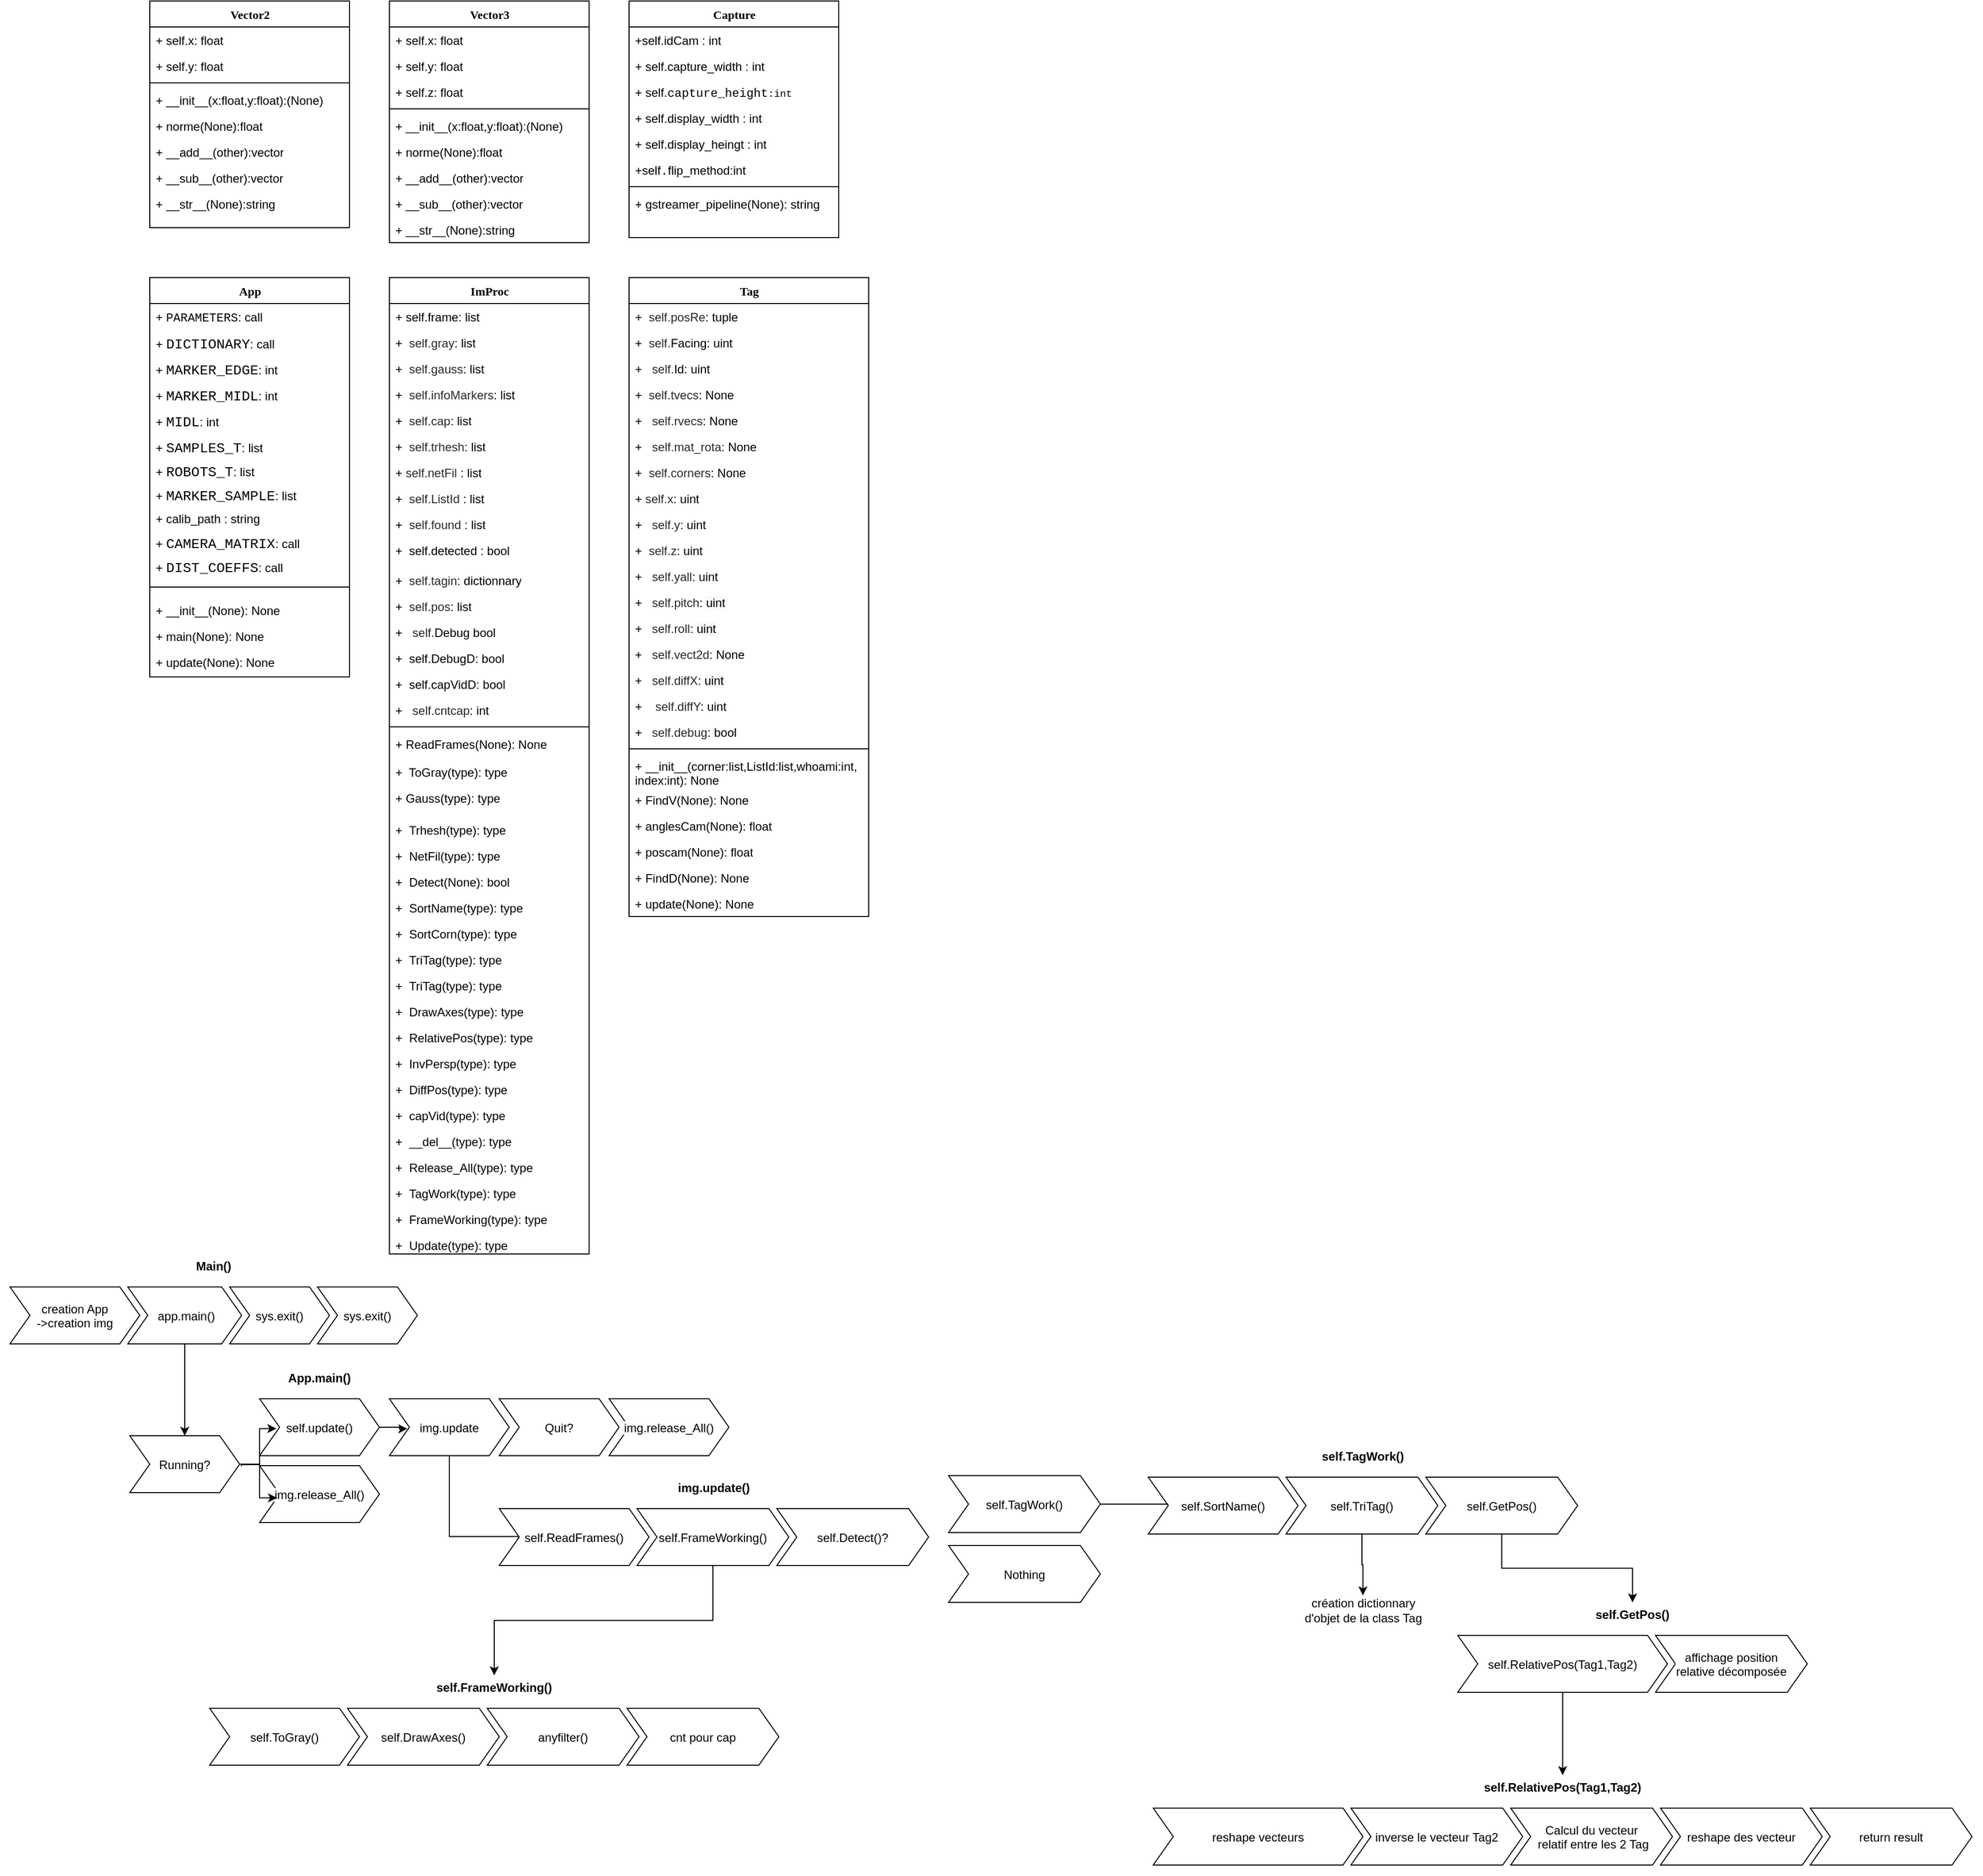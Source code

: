 <mxfile version="16.2.2" type="github">
  <diagram name="Page-1" id="9f46799a-70d6-7492-0946-bef42562c5a5">
    <mxGraphModel dx="1766" dy="1011" grid="1" gridSize="10" guides="1" tooltips="1" connect="1" arrows="1" fold="1" page="1" pageScale="1" pageWidth="1100" pageHeight="850" background="none" math="0" shadow="0">
      <root>
        <mxCell id="0" />
        <mxCell id="1" parent="0" />
        <mxCell id="78961159f06e98e8-17" value="Vector2" style="swimlane;html=1;fontStyle=1;align=center;verticalAlign=top;childLayout=stackLayout;horizontal=1;startSize=26;horizontalStack=0;resizeParent=1;resizeLast=0;collapsible=1;marginBottom=0;swimlaneFillColor=#ffffff;rounded=0;shadow=0;comic=0;labelBackgroundColor=none;strokeWidth=1;fillColor=none;fontFamily=Verdana;fontSize=12" parent="1" vertex="1">
          <mxGeometry x="80" y="83" width="200" height="227" as="geometry" />
        </mxCell>
        <mxCell id="78961159f06e98e8-23" value="+ self.x: float" style="text;html=1;strokeColor=none;fillColor=none;align=left;verticalAlign=top;spacingLeft=4;spacingRight=4;whiteSpace=wrap;overflow=hidden;rotatable=0;points=[[0,0.5],[1,0.5]];portConstraint=eastwest;" parent="78961159f06e98e8-17" vertex="1">
          <mxGeometry y="26" width="200" height="26" as="geometry" />
        </mxCell>
        <mxCell id="78961159f06e98e8-25" value="+ self.y: float" style="text;html=1;strokeColor=none;fillColor=none;align=left;verticalAlign=top;spacingLeft=4;spacingRight=4;whiteSpace=wrap;overflow=hidden;rotatable=0;points=[[0,0.5],[1,0.5]];portConstraint=eastwest;" parent="78961159f06e98e8-17" vertex="1">
          <mxGeometry y="52" width="200" height="26" as="geometry" />
        </mxCell>
        <mxCell id="78961159f06e98e8-19" value="" style="line;html=1;strokeWidth=1;fillColor=none;align=left;verticalAlign=middle;spacingTop=-1;spacingLeft=3;spacingRight=3;rotatable=0;labelPosition=right;points=[];portConstraint=eastwest;" parent="78961159f06e98e8-17" vertex="1">
          <mxGeometry y="78" width="200" height="8" as="geometry" />
        </mxCell>
        <mxCell id="78961159f06e98e8-20" value="+ __init__(x:float,y:float):(None)&lt;br&gt;" style="text;html=1;strokeColor=none;fillColor=none;align=left;verticalAlign=top;spacingLeft=4;spacingRight=4;whiteSpace=wrap;overflow=hidden;rotatable=0;points=[[0,0.5],[1,0.5]];portConstraint=eastwest;" parent="78961159f06e98e8-17" vertex="1">
          <mxGeometry y="86" width="200" height="26" as="geometry" />
        </mxCell>
        <mxCell id="78961159f06e98e8-27" value="+ norme(None):float&lt;br&gt;" style="text;html=1;strokeColor=none;fillColor=none;align=left;verticalAlign=top;spacingLeft=4;spacingRight=4;whiteSpace=wrap;overflow=hidden;rotatable=0;points=[[0,0.5],[1,0.5]];portConstraint=eastwest;" parent="78961159f06e98e8-17" vertex="1">
          <mxGeometry y="112" width="200" height="26" as="geometry" />
        </mxCell>
        <mxCell id="KPDE7Ow0xTLEw27j_yYb-21" value="+ __add__(other):vector" style="text;html=1;strokeColor=none;fillColor=none;align=left;verticalAlign=top;spacingLeft=4;spacingRight=4;whiteSpace=wrap;overflow=hidden;rotatable=0;points=[[0,0.5],[1,0.5]];portConstraint=eastwest;" vertex="1" parent="78961159f06e98e8-17">
          <mxGeometry y="138" width="200" height="26" as="geometry" />
        </mxCell>
        <mxCell id="KPDE7Ow0xTLEw27j_yYb-22" value="+ __sub__(other):vector&lt;span style=&quot;color: rgba(0 , 0 , 0 , 0) ; font-family: monospace ; font-size: 0px&quot;&gt;%3CmxGraphModel%3E%3Croot%3E%3CmxCell%20id%3D%220%22%2F%3E%3CmxCell%20id%3D%221%22%20parent%3D%220%22%2F%3E%3CmxCell%20id%3D%222%22%20value%3D%22%2B%20norme(None)%3Afloat%26lt%3Bbr%26gt%3B%22%20style%3D%22text%3Bhtml%3D1%3BstrokeColor%3Dnone%3BfillColor%3Dnone%3Balign%3Dleft%3BverticalAlign%3Dtop%3BspacingLeft%3D4%3BspacingRight%3D4%3BwhiteSpace%3Dwrap%3Boverflow%3Dhidden%3Brotatable%3D0%3Bpoints%3D%5B%5B0%2C0.5%5D%2C%5B1%2C0.5%5D%5D%3BportConstraint%3Deastwest%3B%22%20vertex%3D%221%22%20parent%3D%221%22%3E%3CmxGeometry%20x%3D%2290%22%20y%3D%22195%22%20width%3D%22200%22%20height%3D%2226%22%20as%3D%22geometry%22%2F%3E%3C%2FmxCell%3E%3C%2Froot%3E%3C%2FmxGraphModel%3E&lt;/span&gt;" style="text;html=1;strokeColor=none;fillColor=none;align=left;verticalAlign=top;spacingLeft=4;spacingRight=4;whiteSpace=wrap;overflow=hidden;rotatable=0;points=[[0,0.5],[1,0.5]];portConstraint=eastwest;" vertex="1" parent="78961159f06e98e8-17">
          <mxGeometry y="164" width="200" height="26" as="geometry" />
        </mxCell>
        <mxCell id="KPDE7Ow0xTLEw27j_yYb-23" value="+ __str__(None):string" style="text;html=1;strokeColor=none;fillColor=none;align=left;verticalAlign=top;spacingLeft=4;spacingRight=4;whiteSpace=wrap;overflow=hidden;rotatable=0;points=[[0,0.5],[1,0.5]];portConstraint=eastwest;" vertex="1" parent="78961159f06e98e8-17">
          <mxGeometry y="190" width="200" height="26" as="geometry" />
        </mxCell>
        <mxCell id="78961159f06e98e8-30" value="Tag" style="swimlane;html=1;fontStyle=1;align=center;verticalAlign=top;childLayout=stackLayout;horizontal=1;startSize=26;horizontalStack=0;resizeParent=1;resizeLast=0;collapsible=1;marginBottom=0;swimlaneFillColor=#ffffff;rounded=0;shadow=0;comic=0;labelBackgroundColor=none;strokeWidth=1;fillColor=none;fontFamily=Verdana;fontSize=12" parent="1" vertex="1">
          <mxGeometry x="560" y="360" width="240" height="640" as="geometry" />
        </mxCell>
        <mxCell id="78961159f06e98e8-31" value="+&amp;nbsp;&lt;span style=&quot;color: rgb(36 , 41 , 47) ; font-family: , , &amp;#34;sf mono&amp;#34; , &amp;#34;menlo&amp;#34; , &amp;#34;consolas&amp;#34; , &amp;#34;liberation mono&amp;#34; , monospace ; background-color: rgb(255 , 255 , 255)&quot;&gt; &lt;/span&gt;&lt;span class=&quot;pl-s1&quot; style=&quot;box-sizing: border-box ; color: rgb(36 , 41 , 47) ; font-family: , , &amp;#34;sf mono&amp;#34; , &amp;#34;menlo&amp;#34; , &amp;#34;consolas&amp;#34; , &amp;#34;liberation mono&amp;#34; , monospace ; background-color: rgb(255 , 255 , 255)&quot;&gt;&lt;span class=&quot;pl-token&quot; style=&quot;box-sizing: border-box&quot;&gt;self&lt;/span&gt;&lt;/span&gt;&lt;span style=&quot;color: rgb(36 , 41 , 47) ; font-family: , , &amp;#34;sf mono&amp;#34; , &amp;#34;menlo&amp;#34; , &amp;#34;consolas&amp;#34; , &amp;#34;liberation mono&amp;#34; , monospace ; background-color: rgb(255 , 255 , 255)&quot;&gt;.&lt;/span&gt;&lt;span class=&quot;pl-s1&quot; style=&quot;box-sizing: border-box ; color: rgb(36 , 41 , 47) ; font-family: , , &amp;#34;sf mono&amp;#34; , &amp;#34;menlo&amp;#34; , &amp;#34;consolas&amp;#34; , &amp;#34;liberation mono&amp;#34; , monospace ; background-color: rgb(255 , 255 , 255)&quot;&gt;&lt;span class=&quot;pl-token&quot; style=&quot;box-sizing: border-box&quot;&gt;posRe&lt;/span&gt;&lt;/span&gt;: tuple" style="text;html=1;strokeColor=none;fillColor=none;align=left;verticalAlign=top;spacingLeft=4;spacingRight=4;whiteSpace=wrap;overflow=hidden;rotatable=0;points=[[0,0.5],[1,0.5]];portConstraint=eastwest;" parent="78961159f06e98e8-30" vertex="1">
          <mxGeometry y="26" width="240" height="26" as="geometry" />
        </mxCell>
        <mxCell id="78961159f06e98e8-32" value="+&amp;nbsp;&lt;span style=&quot;color: rgb(36 , 41 , 47) ; font-family: , , &amp;#34;sf mono&amp;#34; , &amp;#34;menlo&amp;#34; , &amp;#34;consolas&amp;#34; , &amp;#34;liberation mono&amp;#34; , monospace ; background-color: rgb(255 , 255 , 255)&quot;&gt;  &lt;/span&gt;&lt;span class=&quot;pl-s1&quot; style=&quot;box-sizing: border-box ; color: rgb(36 , 41 , 47) ; font-family: , , &amp;#34;sf mono&amp;#34; , &amp;#34;menlo&amp;#34; , &amp;#34;consolas&amp;#34; , &amp;#34;liberation mono&amp;#34; , monospace ; background-color: rgb(255 , 255 , 255)&quot;&gt;&lt;span class=&quot;pl-token&quot; style=&quot;box-sizing: border-box&quot;&gt;self&lt;/span&gt;&lt;/span&gt;&lt;span style=&quot;color: rgb(36 , 41 , 47) ; font-family: , , &amp;#34;sf mono&amp;#34; , &amp;#34;menlo&amp;#34; , &amp;#34;consolas&amp;#34; , &amp;#34;liberation mono&amp;#34; , monospace ; background-color: rgb(255 , 255 , 255)&quot;&gt;.&lt;/span&gt;&lt;span class=&quot;pl-v&quot; style=&quot;box-sizing: border-box ; font-family: , , &amp;#34;sf mono&amp;#34; , &amp;#34;menlo&amp;#34; , &amp;#34;consolas&amp;#34; , &amp;#34;liberation mono&amp;#34; , monospace ; background-color: rgb(255 , 255 , 255)&quot;&gt;&lt;span class=&quot;pl-token&quot; style=&quot;box-sizing: border-box&quot;&gt;Facing&lt;/span&gt;&lt;/span&gt;: uint" style="text;html=1;strokeColor=none;fillColor=none;align=left;verticalAlign=top;spacingLeft=4;spacingRight=4;whiteSpace=wrap;overflow=hidden;rotatable=0;points=[[0,0.5],[1,0.5]];portConstraint=eastwest;" parent="78961159f06e98e8-30" vertex="1">
          <mxGeometry y="52" width="240" height="26" as="geometry" />
        </mxCell>
        <mxCell id="KPDE7Ow0xTLEw27j_yYb-73" value="+&amp;nbsp;&lt;span style=&quot;color: rgb(36 , 41 , 47) ; font-family: , , &amp;#34;sf mono&amp;#34; , &amp;#34;menlo&amp;#34; , &amp;#34;consolas&amp;#34; , &amp;#34;liberation mono&amp;#34; , monospace ; background-color: rgb(255 , 255 , 255)&quot;&gt;&amp;nbsp;&lt;/span&gt;&lt;span style=&quot;color: rgb(36 , 41 , 47) ; font-family: , , &amp;#34;sf mono&amp;#34; , &amp;#34;menlo&amp;#34; , &amp;#34;consolas&amp;#34; , &amp;#34;liberation mono&amp;#34; , monospace ; background-color: rgb(255 , 255 , 255)&quot;&gt; &lt;/span&gt;&lt;span class=&quot;pl-s1&quot; style=&quot;box-sizing: border-box ; color: rgb(36 , 41 , 47) ; font-family: , , &amp;#34;sf mono&amp;#34; , &amp;#34;menlo&amp;#34; , &amp;#34;consolas&amp;#34; , &amp;#34;liberation mono&amp;#34; , monospace ; background-color: rgb(255 , 255 , 255)&quot;&gt;&lt;span class=&quot;pl-token&quot; style=&quot;box-sizing: border-box&quot;&gt;self&lt;/span&gt;&lt;/span&gt;&lt;span style=&quot;color: rgb(36 , 41 , 47) ; font-family: , , &amp;#34;sf mono&amp;#34; , &amp;#34;menlo&amp;#34; , &amp;#34;consolas&amp;#34; , &amp;#34;liberation mono&amp;#34; , monospace ; background-color: rgb(255 , 255 , 255)&quot;&gt;.&lt;/span&gt;&lt;span class=&quot;pl-v&quot; style=&quot;box-sizing: border-box ; font-family: , , &amp;#34;sf mono&amp;#34; , &amp;#34;menlo&amp;#34; , &amp;#34;consolas&amp;#34; , &amp;#34;liberation mono&amp;#34; , monospace ; background-color: rgb(255 , 255 , 255)&quot;&gt;&lt;span class=&quot;pl-token&quot; style=&quot;box-sizing: border-box&quot;&gt;Id&lt;/span&gt;&lt;/span&gt;: uint" style="text;html=1;strokeColor=none;fillColor=none;align=left;verticalAlign=top;spacingLeft=4;spacingRight=4;whiteSpace=wrap;overflow=hidden;rotatable=0;points=[[0,0.5],[1,0.5]];portConstraint=eastwest;" vertex="1" parent="78961159f06e98e8-30">
          <mxGeometry y="78" width="240" height="26" as="geometry" />
        </mxCell>
        <mxCell id="KPDE7Ow0xTLEw27j_yYb-74" value="+&amp;nbsp;&lt;span style=&quot;color: rgb(36 , 41 , 47) ; font-family: , , &amp;#34;sf mono&amp;#34; , &amp;#34;menlo&amp;#34; , &amp;#34;consolas&amp;#34; , &amp;#34;liberation mono&amp;#34; , monospace ; background-color: rgb(255 , 255 , 255)&quot;&gt;&amp;nbsp;&lt;/span&gt;&lt;span class=&quot;pl-s1&quot; style=&quot;box-sizing: border-box ; color: rgb(36 , 41 , 47) ; font-family: , , &amp;#34;sf mono&amp;#34; , &amp;#34;menlo&amp;#34; , &amp;#34;consolas&amp;#34; , &amp;#34;liberation mono&amp;#34; , monospace ; background-color: rgb(255 , 255 , 255)&quot;&gt;&lt;span class=&quot;pl-token&quot; style=&quot;box-sizing: border-box&quot;&gt;self&lt;/span&gt;&lt;/span&gt;&lt;span style=&quot;color: rgb(36 , 41 , 47) ; font-family: , , &amp;#34;sf mono&amp;#34; , &amp;#34;menlo&amp;#34; , &amp;#34;consolas&amp;#34; , &amp;#34;liberation mono&amp;#34; , monospace ; background-color: rgb(255 , 255 , 255)&quot;&gt;.&lt;/span&gt;&lt;span class=&quot;pl-s1&quot; style=&quot;box-sizing: border-box ; color: rgb(36 , 41 , 47) ; font-family: , , &amp;#34;sf mono&amp;#34; , &amp;#34;menlo&amp;#34; , &amp;#34;consolas&amp;#34; , &amp;#34;liberation mono&amp;#34; , monospace ; background-color: rgb(255 , 255 , 255)&quot;&gt;&lt;span class=&quot;pl-token&quot; style=&quot;box-sizing: border-box&quot;&gt;tvecs&lt;/span&gt;&lt;/span&gt;: None" style="text;html=1;strokeColor=none;fillColor=none;align=left;verticalAlign=top;spacingLeft=4;spacingRight=4;whiteSpace=wrap;overflow=hidden;rotatable=0;points=[[0,0.5],[1,0.5]];portConstraint=eastwest;" vertex="1" parent="78961159f06e98e8-30">
          <mxGeometry y="104" width="240" height="26" as="geometry" />
        </mxCell>
        <mxCell id="KPDE7Ow0xTLEw27j_yYb-75" value="+&amp;nbsp;&lt;span style=&quot;color: rgb(36 , 41 , 47) ; font-family: , , &amp;#34;sf mono&amp;#34; , &amp;#34;menlo&amp;#34; , &amp;#34;consolas&amp;#34; , &amp;#34;liberation mono&amp;#34; , monospace ; background-color: rgb(255 , 255 , 255)&quot;&gt;&amp;nbsp;&lt;/span&gt;&lt;span style=&quot;color: rgb(36 , 41 , 47) ; font-family: , , &amp;#34;sf mono&amp;#34; , &amp;#34;menlo&amp;#34; , &amp;#34;consolas&amp;#34; , &amp;#34;liberation mono&amp;#34; , monospace ; background-color: rgb(255 , 255 , 255)&quot;&gt;  &lt;/span&gt;&lt;span class=&quot;pl-s1&quot; style=&quot;box-sizing: border-box ; color: rgb(36 , 41 , 47) ; font-family: , , &amp;#34;sf mono&amp;#34; , &amp;#34;menlo&amp;#34; , &amp;#34;consolas&amp;#34; , &amp;#34;liberation mono&amp;#34; , monospace ; background-color: rgb(255 , 255 , 255)&quot;&gt;&lt;span class=&quot;pl-token&quot; style=&quot;box-sizing: border-box&quot;&gt;self&lt;/span&gt;&lt;/span&gt;&lt;span style=&quot;color: rgb(36 , 41 , 47) ; font-family: , , &amp;#34;sf mono&amp;#34; , &amp;#34;menlo&amp;#34; , &amp;#34;consolas&amp;#34; , &amp;#34;liberation mono&amp;#34; , monospace ; background-color: rgb(255 , 255 , 255)&quot;&gt;.&lt;/span&gt;&lt;span class=&quot;pl-s1&quot; style=&quot;box-sizing: border-box ; color: rgb(36 , 41 , 47) ; font-family: , , &amp;#34;sf mono&amp;#34; , &amp;#34;menlo&amp;#34; , &amp;#34;consolas&amp;#34; , &amp;#34;liberation mono&amp;#34; , monospace ; background-color: rgb(255 , 255 , 255)&quot;&gt;&lt;span class=&quot;pl-token&quot; style=&quot;box-sizing: border-box&quot;&gt;rvecs&lt;/span&gt;&lt;/span&gt;: None" style="text;html=1;strokeColor=none;fillColor=none;align=left;verticalAlign=top;spacingLeft=4;spacingRight=4;whiteSpace=wrap;overflow=hidden;rotatable=0;points=[[0,0.5],[1,0.5]];portConstraint=eastwest;" vertex="1" parent="78961159f06e98e8-30">
          <mxGeometry y="130" width="240" height="26" as="geometry" />
        </mxCell>
        <mxCell id="KPDE7Ow0xTLEw27j_yYb-77" value="+&amp;nbsp;&lt;span style=&quot;color: rgb(36 , 41 , 47) ; font-family: , , &amp;#34;sf mono&amp;#34; , &amp;#34;menlo&amp;#34; , &amp;#34;consolas&amp;#34; , &amp;#34;liberation mono&amp;#34; , monospace ; background-color: rgb(255 , 255 , 255)&quot;&gt;&amp;nbsp;&lt;/span&gt;&lt;span style=&quot;color: rgb(36 , 41 , 47) ; font-family: , , &amp;#34;sf mono&amp;#34; , &amp;#34;menlo&amp;#34; , &amp;#34;consolas&amp;#34; , &amp;#34;liberation mono&amp;#34; , monospace ; background-color: rgb(255 , 255 , 255)&quot;&gt; &lt;/span&gt;&lt;span class=&quot;pl-s1&quot; style=&quot;box-sizing: border-box ; color: rgb(36 , 41 , 47) ; font-family: , , &amp;#34;sf mono&amp;#34; , &amp;#34;menlo&amp;#34; , &amp;#34;consolas&amp;#34; , &amp;#34;liberation mono&amp;#34; , monospace ; background-color: rgb(255 , 255 , 255)&quot;&gt;&lt;span class=&quot;pl-token&quot; style=&quot;box-sizing: border-box&quot;&gt;self&lt;/span&gt;&lt;/span&gt;&lt;span style=&quot;color: rgb(36 , 41 , 47) ; font-family: , , &amp;#34;sf mono&amp;#34; , &amp;#34;menlo&amp;#34; , &amp;#34;consolas&amp;#34; , &amp;#34;liberation mono&amp;#34; , monospace ; background-color: rgb(255 , 255 , 255)&quot;&gt;.&lt;/span&gt;&lt;span class=&quot;pl-s1&quot; style=&quot;box-sizing: border-box ; color: rgb(36 , 41 , 47)&quot;&gt;&lt;span class=&quot;pl-token&quot; style=&quot;box-sizing: border-box ; cursor: pointer ; background-color: rgb(255 , 255 , 255)&quot;&gt;mat_rota&lt;/span&gt;&lt;/span&gt;: None" style="text;html=1;strokeColor=none;fillColor=none;align=left;verticalAlign=top;spacingLeft=4;spacingRight=4;whiteSpace=wrap;overflow=hidden;rotatable=0;points=[[0,0.5],[1,0.5]];portConstraint=eastwest;" vertex="1" parent="78961159f06e98e8-30">
          <mxGeometry y="156" width="240" height="26" as="geometry" />
        </mxCell>
        <mxCell id="KPDE7Ow0xTLEw27j_yYb-78" value="+&amp;nbsp;&lt;span style=&quot;color: rgb(36 , 41 , 47) ; font-family: , , &amp;#34;sf mono&amp;#34; , &amp;#34;menlo&amp;#34; , &amp;#34;consolas&amp;#34; , &amp;#34;liberation mono&amp;#34; , monospace ; background-color: rgb(255 , 255 , 255)&quot;&gt;&amp;nbsp;&lt;/span&gt;&lt;span class=&quot;pl-s1&quot; style=&quot;box-sizing: border-box ; color: rgb(36 , 41 , 47) ; font-family: , , &amp;#34;sf mono&amp;#34; , &amp;#34;menlo&amp;#34; , &amp;#34;consolas&amp;#34; , &amp;#34;liberation mono&amp;#34; , monospace ; background-color: rgb(255 , 255 , 255)&quot;&gt;&lt;span class=&quot;pl-token&quot; style=&quot;box-sizing: border-box&quot;&gt;self&lt;/span&gt;&lt;/span&gt;&lt;span style=&quot;color: rgb(36 , 41 , 47) ; font-family: , , &amp;#34;sf mono&amp;#34; , &amp;#34;menlo&amp;#34; , &amp;#34;consolas&amp;#34; , &amp;#34;liberation mono&amp;#34; , monospace ; background-color: rgb(255 , 255 , 255)&quot;&gt;.&lt;/span&gt;&lt;span class=&quot;pl-s1&quot; style=&quot;box-sizing: border-box ; color: rgb(36 , 41 , 47) ; font-family: , , &amp;#34;sf mono&amp;#34; , &amp;#34;menlo&amp;#34; , &amp;#34;consolas&amp;#34; , &amp;#34;liberation mono&amp;#34; , monospace ; background-color: rgb(255 , 255 , 255)&quot;&gt;&lt;span class=&quot;pl-token&quot; style=&quot;box-sizing: border-box&quot;&gt;corners&lt;/span&gt;&lt;/span&gt;: None" style="text;html=1;strokeColor=none;fillColor=none;align=left;verticalAlign=top;spacingLeft=4;spacingRight=4;whiteSpace=wrap;overflow=hidden;rotatable=0;points=[[0,0.5],[1,0.5]];portConstraint=eastwest;" vertex="1" parent="78961159f06e98e8-30">
          <mxGeometry y="182" width="240" height="26" as="geometry" />
        </mxCell>
        <mxCell id="KPDE7Ow0xTLEw27j_yYb-79" value="+&amp;nbsp;&lt;span class=&quot;pl-s1&quot; style=&quot;box-sizing: border-box ; color: rgb(36 , 41 , 47) ; font-family: , , &amp;#34;sf mono&amp;#34; , &amp;#34;menlo&amp;#34; , &amp;#34;consolas&amp;#34; , &amp;#34;liberation mono&amp;#34; , monospace ; background-color: rgb(255 , 255 , 255)&quot;&gt;&lt;span class=&quot;pl-token&quot; style=&quot;box-sizing: border-box&quot;&gt;self&lt;/span&gt;&lt;/span&gt;&lt;span style=&quot;color: rgb(36 , 41 , 47) ; font-family: , , &amp;#34;sf mono&amp;#34; , &amp;#34;menlo&amp;#34; , &amp;#34;consolas&amp;#34; , &amp;#34;liberation mono&amp;#34; , monospace ; background-color: rgb(255 , 255 , 255)&quot;&gt;.&lt;/span&gt;&lt;span class=&quot;pl-s1&quot; style=&quot;box-sizing: border-box ; color: rgb(36 , 41 , 47) ; font-family: , , &amp;#34;sf mono&amp;#34; , &amp;#34;menlo&amp;#34; , &amp;#34;consolas&amp;#34; , &amp;#34;liberation mono&amp;#34; , monospace ; background-color: rgb(255 , 255 , 255)&quot;&gt;&lt;span class=&quot;pl-token&quot; style=&quot;box-sizing: border-box&quot;&gt;x&lt;/span&gt;&lt;/span&gt;: uint" style="text;html=1;strokeColor=none;fillColor=none;align=left;verticalAlign=top;spacingLeft=4;spacingRight=4;whiteSpace=wrap;overflow=hidden;rotatable=0;points=[[0,0.5],[1,0.5]];portConstraint=eastwest;" vertex="1" parent="78961159f06e98e8-30">
          <mxGeometry y="208" width="240" height="26" as="geometry" />
        </mxCell>
        <mxCell id="KPDE7Ow0xTLEw27j_yYb-82" value="+&amp;nbsp;&lt;span style=&quot;color: rgb(36 , 41 , 47) ; font-family: , , &amp;#34;sf mono&amp;#34; , &amp;#34;menlo&amp;#34; , &amp;#34;consolas&amp;#34; , &amp;#34;liberation mono&amp;#34; , monospace ; background-color: rgb(255 , 255 , 255)&quot;&gt;&amp;nbsp;&lt;/span&gt;&lt;span style=&quot;color: rgb(36 , 41 , 47) ; font-family: , , &amp;#34;sf mono&amp;#34; , &amp;#34;menlo&amp;#34; , &amp;#34;consolas&amp;#34; , &amp;#34;liberation mono&amp;#34; , monospace ; background-color: rgb(255 , 255 , 255)&quot;&gt; &lt;/span&gt;&lt;span class=&quot;pl-s1&quot; style=&quot;box-sizing: border-box ; color: rgb(36 , 41 , 47) ; font-family: , , &amp;#34;sf mono&amp;#34; , &amp;#34;menlo&amp;#34; , &amp;#34;consolas&amp;#34; , &amp;#34;liberation mono&amp;#34; , monospace ; background-color: rgb(255 , 255 , 255)&quot;&gt;&lt;span class=&quot;pl-token&quot; style=&quot;box-sizing: border-box&quot;&gt;self&lt;/span&gt;&lt;/span&gt;&lt;span style=&quot;color: rgb(36 , 41 , 47) ; font-family: , , &amp;#34;sf mono&amp;#34; , &amp;#34;menlo&amp;#34; , &amp;#34;consolas&amp;#34; , &amp;#34;liberation mono&amp;#34; , monospace ; background-color: rgb(255 , 255 , 255)&quot;&gt;.&lt;/span&gt;&lt;span class=&quot;pl-s1&quot; style=&quot;box-sizing: border-box ; color: rgb(36 , 41 , 47) ; font-family: , , &amp;#34;sf mono&amp;#34; , &amp;#34;menlo&amp;#34; , &amp;#34;consolas&amp;#34; , &amp;#34;liberation mono&amp;#34; , monospace ; background-color: rgb(255 , 255 , 255)&quot;&gt;&lt;span class=&quot;pl-token&quot; style=&quot;box-sizing: border-box&quot;&gt;y&lt;/span&gt;&lt;/span&gt;: uint" style="text;html=1;strokeColor=none;fillColor=none;align=left;verticalAlign=top;spacingLeft=4;spacingRight=4;whiteSpace=wrap;overflow=hidden;rotatable=0;points=[[0,0.5],[1,0.5]];portConstraint=eastwest;" vertex="1" parent="78961159f06e98e8-30">
          <mxGeometry y="234" width="240" height="26" as="geometry" />
        </mxCell>
        <mxCell id="KPDE7Ow0xTLEw27j_yYb-81" value="+&amp;nbsp;&lt;span style=&quot;color: rgb(36 , 41 , 47) ; font-family: , , &amp;#34;sf mono&amp;#34; , &amp;#34;menlo&amp;#34; , &amp;#34;consolas&amp;#34; , &amp;#34;liberation mono&amp;#34; , monospace ; background-color: rgb(255 , 255 , 255)&quot;&gt; &lt;/span&gt;&lt;span class=&quot;pl-s1&quot; style=&quot;box-sizing: border-box ; color: rgb(36 , 41 , 47) ; font-family: , , &amp;#34;sf mono&amp;#34; , &amp;#34;menlo&amp;#34; , &amp;#34;consolas&amp;#34; , &amp;#34;liberation mono&amp;#34; , monospace ; background-color: rgb(255 , 255 , 255)&quot;&gt;&lt;span class=&quot;pl-token&quot; style=&quot;box-sizing: border-box&quot;&gt;self&lt;/span&gt;&lt;/span&gt;&lt;span style=&quot;color: rgb(36 , 41 , 47) ; font-family: , , &amp;#34;sf mono&amp;#34; , &amp;#34;menlo&amp;#34; , &amp;#34;consolas&amp;#34; , &amp;#34;liberation mono&amp;#34; , monospace ; background-color: rgb(255 , 255 , 255)&quot;&gt;.&lt;/span&gt;&lt;span class=&quot;pl-s1&quot; style=&quot;box-sizing: border-box ; color: rgb(36 , 41 , 47) ; font-family: , , &amp;#34;sf mono&amp;#34; , &amp;#34;menlo&amp;#34; , &amp;#34;consolas&amp;#34; , &amp;#34;liberation mono&amp;#34; , monospace ; background-color: rgb(255 , 255 , 255)&quot;&gt;&lt;span class=&quot;pl-token&quot; style=&quot;box-sizing: border-box&quot;&gt;z&lt;/span&gt;&lt;/span&gt;: uint" style="text;html=1;strokeColor=none;fillColor=none;align=left;verticalAlign=top;spacingLeft=4;spacingRight=4;whiteSpace=wrap;overflow=hidden;rotatable=0;points=[[0,0.5],[1,0.5]];portConstraint=eastwest;" vertex="1" parent="78961159f06e98e8-30">
          <mxGeometry y="260" width="240" height="26" as="geometry" />
        </mxCell>
        <mxCell id="KPDE7Ow0xTLEw27j_yYb-80" value="+&amp;nbsp;&lt;span style=&quot;color: rgb(36 , 41 , 47) ; font-family: , , &amp;#34;sf mono&amp;#34; , &amp;#34;menlo&amp;#34; , &amp;#34;consolas&amp;#34; , &amp;#34;liberation mono&amp;#34; , monospace ; background-color: rgb(255 , 255 , 255)&quot;&gt;&amp;nbsp;&lt;/span&gt;&lt;span style=&quot;color: rgb(36 , 41 , 47) ; font-family: , , &amp;#34;sf mono&amp;#34; , &amp;#34;menlo&amp;#34; , &amp;#34;consolas&amp;#34; , &amp;#34;liberation mono&amp;#34; , monospace ; background-color: rgb(255 , 255 , 255)&quot;&gt; &lt;/span&gt;&lt;span class=&quot;pl-s1&quot; style=&quot;box-sizing: border-box ; color: rgb(36 , 41 , 47) ; font-family: , , &amp;#34;sf mono&amp;#34; , &amp;#34;menlo&amp;#34; , &amp;#34;consolas&amp;#34; , &amp;#34;liberation mono&amp;#34; , monospace ; background-color: rgb(255 , 255 , 255)&quot;&gt;&lt;span class=&quot;pl-token&quot; style=&quot;box-sizing: border-box&quot;&gt;self&lt;/span&gt;&lt;/span&gt;&lt;span style=&quot;color: rgb(36 , 41 , 47) ; font-family: , , &amp;#34;sf mono&amp;#34; , &amp;#34;menlo&amp;#34; , &amp;#34;consolas&amp;#34; , &amp;#34;liberation mono&amp;#34; , monospace ; background-color: rgb(255 , 255 , 255)&quot;&gt;.&lt;/span&gt;&lt;span class=&quot;pl-s1&quot; style=&quot;box-sizing: border-box ; color: rgb(36 , 41 , 47) ; font-family: , , &amp;#34;sf mono&amp;#34; , &amp;#34;menlo&amp;#34; , &amp;#34;consolas&amp;#34; , &amp;#34;liberation mono&amp;#34; , monospace ; background-color: rgb(255 , 255 , 255)&quot;&gt;&lt;span class=&quot;pl-token&quot; style=&quot;box-sizing: border-box&quot;&gt;yall&lt;/span&gt;&lt;/span&gt;: uint" style="text;html=1;strokeColor=none;fillColor=none;align=left;verticalAlign=top;spacingLeft=4;spacingRight=4;whiteSpace=wrap;overflow=hidden;rotatable=0;points=[[0,0.5],[1,0.5]];portConstraint=eastwest;" vertex="1" parent="78961159f06e98e8-30">
          <mxGeometry y="286" width="240" height="26" as="geometry" />
        </mxCell>
        <mxCell id="KPDE7Ow0xTLEw27j_yYb-76" value="+&amp;nbsp;&lt;span style=&quot;color: rgb(36 , 41 , 47)&quot;&gt;&amp;nbsp;&lt;/span&gt;&lt;span style=&quot;color: rgb(36 , 41 , 47)&quot;&gt;   &lt;/span&gt;&lt;span class=&quot;pl-s1&quot; style=&quot;box-sizing: border-box ; color: rgb(36 , 41 , 47)&quot;&gt;&lt;span class=&quot;pl-token&quot; style=&quot;box-sizing: border-box&quot;&gt;self&lt;/span&gt;&lt;/span&gt;&lt;span style=&quot;color: rgb(36 , 41 , 47)&quot;&gt;.&lt;/span&gt;&lt;span class=&quot;pl-s1&quot; style=&quot;box-sizing: border-box ; color: rgb(36 , 41 , 47)&quot;&gt;&lt;span class=&quot;pl-token&quot; style=&quot;box-sizing: border-box ; cursor: pointer&quot;&gt;pitch&lt;/span&gt;&lt;/span&gt;:&amp;nbsp;&lt;span style=&quot;background-color: rgb(248 , 249 , 250)&quot;&gt;uint&lt;/span&gt;" style="text;html=1;strokeColor=none;fillColor=none;align=left;verticalAlign=top;spacingLeft=4;spacingRight=4;whiteSpace=wrap;overflow=hidden;rotatable=0;points=[[0,0.5],[1,0.5]];portConstraint=eastwest;labelBackgroundColor=default;" vertex="1" parent="78961159f06e98e8-30">
          <mxGeometry y="312" width="240" height="26" as="geometry" />
        </mxCell>
        <mxCell id="KPDE7Ow0xTLEw27j_yYb-84" value="+&amp;nbsp;&lt;span style=&quot;color: rgb(36 , 41 , 47)&quot;&gt;&amp;nbsp;&lt;/span&gt;&lt;span style=&quot;color: rgb(36 , 41 , 47)&quot;&gt; &lt;/span&gt;&lt;span class=&quot;pl-s1&quot; style=&quot;box-sizing: border-box ; color: rgb(36 , 41 , 47)&quot;&gt;&lt;span class=&quot;pl-token&quot; style=&quot;box-sizing: border-box&quot;&gt;self&lt;/span&gt;&lt;/span&gt;&lt;span style=&quot;color: rgb(36 , 41 , 47)&quot;&gt;.&lt;/span&gt;&lt;span class=&quot;pl-s1&quot; style=&quot;box-sizing: border-box ; color: rgb(36 , 41 , 47)&quot;&gt;&lt;span class=&quot;pl-token&quot; style=&quot;box-sizing: border-box ; cursor: pointer&quot;&gt;roll&lt;/span&gt;&lt;/span&gt;:&amp;nbsp;&lt;span style=&quot;background-color: rgb(248 , 249 , 250)&quot;&gt;uint&lt;/span&gt;" style="text;html=1;strokeColor=none;fillColor=none;align=left;verticalAlign=top;spacingLeft=4;spacingRight=4;whiteSpace=wrap;overflow=hidden;rotatable=0;points=[[0,0.5],[1,0.5]];portConstraint=eastwest;labelBackgroundColor=default;" vertex="1" parent="78961159f06e98e8-30">
          <mxGeometry y="338" width="240" height="26" as="geometry" />
        </mxCell>
        <mxCell id="KPDE7Ow0xTLEw27j_yYb-85" value="+&amp;nbsp;&lt;span style=&quot;color: rgb(36 , 41 , 47) ; font-family: , , &amp;#34;sf mono&amp;#34; , &amp;#34;menlo&amp;#34; , &amp;#34;consolas&amp;#34; , &amp;#34;liberation mono&amp;#34; , monospace ; background-color: rgb(255 , 255 , 255)&quot;&gt;&amp;nbsp;&lt;/span&gt;&lt;span style=&quot;color: rgb(36 , 41 , 47) ; font-family: , , &amp;#34;sf mono&amp;#34; , &amp;#34;menlo&amp;#34; , &amp;#34;consolas&amp;#34; , &amp;#34;liberation mono&amp;#34; , monospace ; background-color: rgb(255 , 255 , 255)&quot;&gt; &lt;/span&gt;&lt;span class=&quot;pl-s1&quot; style=&quot;box-sizing: border-box ; color: rgb(36 , 41 , 47) ; font-family: , , &amp;#34;sf mono&amp;#34; , &amp;#34;menlo&amp;#34; , &amp;#34;consolas&amp;#34; , &amp;#34;liberation mono&amp;#34; , monospace ; background-color: rgb(255 , 255 , 255)&quot;&gt;&lt;span class=&quot;pl-token&quot; style=&quot;box-sizing: border-box&quot;&gt;self&lt;/span&gt;&lt;/span&gt;&lt;span style=&quot;color: rgb(36 , 41 , 47) ; font-family: , , &amp;#34;sf mono&amp;#34; , &amp;#34;menlo&amp;#34; , &amp;#34;consolas&amp;#34; , &amp;#34;liberation mono&amp;#34; , monospace ; background-color: rgb(255 , 255 , 255)&quot;&gt;.&lt;/span&gt;&lt;span class=&quot;pl-s1&quot; style=&quot;box-sizing: border-box ; color: rgb(36 , 41 , 47) ; font-family: , , &amp;#34;sf mono&amp;#34; , &amp;#34;menlo&amp;#34; , &amp;#34;consolas&amp;#34; , &amp;#34;liberation mono&amp;#34; , monospace ; background-color: rgb(255 , 255 , 255)&quot;&gt;&lt;span class=&quot;pl-token&quot; style=&quot;box-sizing: border-box&quot;&gt;vect2d&lt;/span&gt;&lt;/span&gt;: None" style="text;html=1;strokeColor=none;fillColor=none;align=left;verticalAlign=top;spacingLeft=4;spacingRight=4;whiteSpace=wrap;overflow=hidden;rotatable=0;points=[[0,0.5],[1,0.5]];portConstraint=eastwest;" vertex="1" parent="78961159f06e98e8-30">
          <mxGeometry y="364" width="240" height="26" as="geometry" />
        </mxCell>
        <mxCell id="KPDE7Ow0xTLEw27j_yYb-86" value="+&amp;nbsp;&lt;span style=&quot;color: rgb(36 , 41 , 47)&quot;&gt;&amp;nbsp;&lt;/span&gt;&lt;span style=&quot;color: rgb(36 , 41 , 47)&quot;&gt; &lt;/span&gt;&lt;span class=&quot;pl-s1&quot; style=&quot;box-sizing: border-box ; color: rgb(36 , 41 , 47)&quot;&gt;&lt;span class=&quot;pl-token&quot; style=&quot;box-sizing: border-box&quot;&gt;self&lt;/span&gt;&lt;/span&gt;&lt;span style=&quot;color: rgb(36 , 41 , 47)&quot;&gt;.&lt;/span&gt;&lt;span class=&quot;pl-s1&quot; style=&quot;box-sizing: border-box ; color: rgb(36 , 41 , 47)&quot;&gt;&lt;span class=&quot;pl-token&quot; style=&quot;box-sizing: border-box ; cursor: pointer&quot;&gt;diffX&lt;/span&gt;&lt;/span&gt;:&amp;nbsp;&lt;span style=&quot;background-color: rgb(248 , 249 , 250)&quot;&gt;uint&lt;/span&gt;" style="text;html=1;strokeColor=none;fillColor=none;align=left;verticalAlign=top;spacingLeft=4;spacingRight=4;whiteSpace=wrap;overflow=hidden;rotatable=0;points=[[0,0.5],[1,0.5]];portConstraint=eastwest;labelBackgroundColor=default;" vertex="1" parent="78961159f06e98e8-30">
          <mxGeometry y="390" width="240" height="26" as="geometry" />
        </mxCell>
        <mxCell id="KPDE7Ow0xTLEw27j_yYb-90" value="+&amp;nbsp;&lt;span style=&quot;color: rgb(36 , 41 , 47) ; font-family: , , &amp;#34;sf mono&amp;#34; , &amp;#34;menlo&amp;#34; , &amp;#34;consolas&amp;#34; , &amp;#34;liberation mono&amp;#34; , monospace ; background-color: rgb(255 , 255 , 255)&quot;&gt;&amp;nbsp;&lt;/span&gt;&lt;span style=&quot;color: rgb(36 , 41 , 47) ; font-family: , , &amp;#34;sf mono&amp;#34; , &amp;#34;menlo&amp;#34; , &amp;#34;consolas&amp;#34; , &amp;#34;liberation mono&amp;#34; , monospace ; background-color: rgb(255 , 255 , 255)&quot;&gt;&amp;nbsp;&lt;/span&gt;&lt;span style=&quot;color: rgb(36 , 41 , 47) ; font-family: , , &amp;#34;sf mono&amp;#34; , &amp;#34;menlo&amp;#34; , &amp;#34;consolas&amp;#34; , &amp;#34;liberation mono&amp;#34; , monospace ; background-color: rgb(255 , 255 , 255)&quot;&gt; &lt;/span&gt;&lt;span class=&quot;pl-s1&quot; style=&quot;box-sizing: border-box ; color: rgb(36 , 41 , 47) ; font-family: , , &amp;#34;sf mono&amp;#34; , &amp;#34;menlo&amp;#34; , &amp;#34;consolas&amp;#34; , &amp;#34;liberation mono&amp;#34; , monospace ; background-color: rgb(255 , 255 , 255)&quot;&gt;&lt;span class=&quot;pl-token&quot; style=&quot;box-sizing: border-box&quot;&gt;self&lt;/span&gt;&lt;/span&gt;&lt;span style=&quot;color: rgb(36 , 41 , 47) ; font-family: , , &amp;#34;sf mono&amp;#34; , &amp;#34;menlo&amp;#34; , &amp;#34;consolas&amp;#34; , &amp;#34;liberation mono&amp;#34; , monospace ; background-color: rgb(255 , 255 , 255)&quot;&gt;.&lt;/span&gt;&lt;span class=&quot;pl-s1&quot; style=&quot;box-sizing: border-box ; color: rgb(36 , 41 , 47) ; font-family: , , &amp;#34;sf mono&amp;#34; , &amp;#34;menlo&amp;#34; , &amp;#34;consolas&amp;#34; , &amp;#34;liberation mono&amp;#34; , monospace ; background-color: rgb(255 , 255 , 255)&quot;&gt;&lt;span class=&quot;pl-token&quot; style=&quot;box-sizing: border-box&quot;&gt;diffY&lt;/span&gt;&lt;/span&gt;: uint" style="text;html=1;strokeColor=none;fillColor=none;align=left;verticalAlign=top;spacingLeft=4;spacingRight=4;whiteSpace=wrap;overflow=hidden;rotatable=0;points=[[0,0.5],[1,0.5]];portConstraint=eastwest;" vertex="1" parent="78961159f06e98e8-30">
          <mxGeometry y="416" width="240" height="26" as="geometry" />
        </mxCell>
        <mxCell id="KPDE7Ow0xTLEw27j_yYb-89" value="+&amp;nbsp;&lt;span style=&quot;color: rgb(36 , 41 , 47) ; font-family: , , &amp;#34;sf mono&amp;#34; , &amp;#34;menlo&amp;#34; , &amp;#34;consolas&amp;#34; , &amp;#34;liberation mono&amp;#34; , monospace ; background-color: rgb(255 , 255 , 255)&quot;&gt;&amp;nbsp;&lt;/span&gt;&lt;span style=&quot;color: rgb(36 , 41 , 47) ; font-family: , , &amp;#34;sf mono&amp;#34; , &amp;#34;menlo&amp;#34; , &amp;#34;consolas&amp;#34; , &amp;#34;liberation mono&amp;#34; , monospace ; background-color: rgb(255 , 255 , 255)&quot;&gt;&amp;nbsp;&lt;/span&gt;&lt;span class=&quot;pl-s1&quot; style=&quot;box-sizing: border-box ; color: rgb(36 , 41 , 47) ; font-family: , , &amp;#34;sf mono&amp;#34; , &amp;#34;menlo&amp;#34; , &amp;#34;consolas&amp;#34; , &amp;#34;liberation mono&amp;#34; , monospace ; background-color: rgb(255 , 255 , 255)&quot;&gt;&lt;span class=&quot;pl-token&quot; style=&quot;box-sizing: border-box&quot;&gt;self&lt;/span&gt;&lt;/span&gt;&lt;span style=&quot;color: rgb(36 , 41 , 47) ; font-family: , , &amp;#34;sf mono&amp;#34; , &amp;#34;menlo&amp;#34; , &amp;#34;consolas&amp;#34; , &amp;#34;liberation mono&amp;#34; , monospace ; background-color: rgb(255 , 255 , 255)&quot;&gt;.&lt;/span&gt;&lt;span class=&quot;pl-s1&quot; style=&quot;box-sizing: border-box ; color: rgb(36 , 41 , 47) ; font-family: , , &amp;#34;sf mono&amp;#34; , &amp;#34;menlo&amp;#34; , &amp;#34;consolas&amp;#34; , &amp;#34;liberation mono&amp;#34; , monospace ; background-color: rgb(255 , 255 , 255)&quot;&gt;&lt;span class=&quot;pl-token&quot; style=&quot;box-sizing: border-box&quot;&gt;debug&lt;/span&gt;&lt;/span&gt;: bool" style="text;html=1;strokeColor=none;fillColor=none;align=left;verticalAlign=top;spacingLeft=4;spacingRight=4;whiteSpace=wrap;overflow=hidden;rotatable=0;points=[[0,0.5],[1,0.5]];portConstraint=eastwest;" vertex="1" parent="78961159f06e98e8-30">
          <mxGeometry y="442" width="240" height="26" as="geometry" />
        </mxCell>
        <mxCell id="78961159f06e98e8-38" value="" style="line;html=1;strokeWidth=1;fillColor=none;align=left;verticalAlign=middle;spacingTop=-1;spacingLeft=3;spacingRight=3;rotatable=0;labelPosition=right;points=[];portConstraint=eastwest;" parent="78961159f06e98e8-30" vertex="1">
          <mxGeometry y="468" width="240" height="8" as="geometry" />
        </mxCell>
        <mxCell id="KPDE7Ow0xTLEw27j_yYb-96" value="+&amp;nbsp;&lt;span&gt;__init__&lt;/span&gt;(corner:list,ListId:list,whoami:int,&lt;br&gt;index:int): None" style="text;html=1;strokeColor=none;fillColor=none;align=left;verticalAlign=top;spacingLeft=4;spacingRight=4;whiteSpace=wrap;overflow=hidden;rotatable=0;points=[[0,0.5],[1,0.5]];portConstraint=eastwest;labelBackgroundColor=default;fontColor=#000000;fontFamily=Helvetica;" vertex="1" parent="78961159f06e98e8-30">
          <mxGeometry y="476" width="240" height="34" as="geometry" />
        </mxCell>
        <mxCell id="78961159f06e98e8-39" value="+&amp;nbsp;&lt;span style=&quot;&quot;&gt;FindV&lt;/span&gt;(None): None" style="text;html=1;strokeColor=none;fillColor=none;align=left;verticalAlign=top;spacingLeft=4;spacingRight=4;whiteSpace=wrap;overflow=hidden;rotatable=0;points=[[0,0.5],[1,0.5]];portConstraint=eastwest;labelBackgroundColor=default;fontColor=#000000;fontFamily=Helvetica;" parent="78961159f06e98e8-30" vertex="1">
          <mxGeometry y="510" width="240" height="26" as="geometry" />
        </mxCell>
        <mxCell id="78961159f06e98e8-40" value="+&amp;nbsp;&lt;span style=&quot;&quot;&gt;anglesCam&lt;/span&gt;(&lt;span style=&quot;&quot;&gt;None&lt;/span&gt;): &lt;span style=&quot;&quot;&gt;float&lt;/span&gt;" style="text;html=1;strokeColor=none;fillColor=none;align=left;verticalAlign=top;spacingLeft=4;spacingRight=4;whiteSpace=wrap;overflow=hidden;rotatable=0;points=[[0,0.5],[1,0.5]];portConstraint=eastwest;labelBackgroundColor=default;fontColor=#000000;fontFamily=Helvetica;" parent="78961159f06e98e8-30" vertex="1">
          <mxGeometry y="536" width="240" height="26" as="geometry" />
        </mxCell>
        <mxCell id="78961159f06e98e8-42" value="+&amp;nbsp;&lt;span style=&quot;&quot;&gt;poscam&lt;/span&gt;(None): float" style="text;html=1;strokeColor=none;fillColor=none;align=left;verticalAlign=top;spacingLeft=4;spacingRight=4;whiteSpace=wrap;overflow=hidden;rotatable=0;points=[[0,0.5],[1,0.5]];portConstraint=eastwest;labelBackgroundColor=default;fontColor=#000000;fontFamily=Helvetica;" parent="78961159f06e98e8-30" vertex="1">
          <mxGeometry y="562" width="240" height="26" as="geometry" />
        </mxCell>
        <mxCell id="KPDE7Ow0xTLEw27j_yYb-92" value="+&amp;nbsp;&lt;span style=&quot;&quot;&gt;FindD&lt;/span&gt;(None):&amp;nbsp;&lt;span style=&quot;&quot;&gt;None&lt;/span&gt;" style="text;html=1;strokeColor=none;fillColor=none;align=left;verticalAlign=top;spacingLeft=4;spacingRight=4;whiteSpace=wrap;overflow=hidden;rotatable=0;points=[[0,0.5],[1,0.5]];portConstraint=eastwest;labelBackgroundColor=default;fontColor=#000000;fontFamily=Helvetica;" vertex="1" parent="78961159f06e98e8-30">
          <mxGeometry y="588" width="240" height="26" as="geometry" />
        </mxCell>
        <mxCell id="KPDE7Ow0xTLEw27j_yYb-93" value="+&amp;nbsp;&lt;span style=&quot;&quot;&gt;update&lt;/span&gt;(&lt;span style=&quot;&quot;&gt;None&lt;/span&gt;):&amp;nbsp;&lt;span style=&quot;&quot;&gt;None&lt;/span&gt;" style="text;html=1;strokeColor=none;fillColor=none;align=left;verticalAlign=top;spacingLeft=4;spacingRight=4;whiteSpace=wrap;overflow=hidden;rotatable=0;points=[[0,0.5],[1,0.5]];portConstraint=eastwest;labelBackgroundColor=default;fontColor=#000000;fontFamily=Helvetica;" vertex="1" parent="78961159f06e98e8-30">
          <mxGeometry y="614" width="240" height="26" as="geometry" />
        </mxCell>
        <mxCell id="78961159f06e98e8-43" value="App" style="swimlane;html=1;fontStyle=1;align=center;verticalAlign=top;childLayout=stackLayout;horizontal=1;startSize=26;horizontalStack=0;resizeParent=1;resizeLast=0;collapsible=1;marginBottom=0;swimlaneFillColor=#ffffff;rounded=0;shadow=0;comic=0;labelBackgroundColor=none;strokeWidth=1;fillColor=none;fontFamily=Verdana;fontSize=12" parent="1" vertex="1">
          <mxGeometry x="80" y="360" width="200" height="400" as="geometry" />
        </mxCell>
        <mxCell id="78961159f06e98e8-44" value="+&amp;nbsp;&lt;span style=&quot;background-color: rgb(255 , 255 , 255) ; font-family: &amp;#34;consolas&amp;#34; , &amp;#34;courier new&amp;#34; , monospace&quot;&gt;PARAMETERS&lt;/span&gt;&lt;span&gt;: call&lt;/span&gt;" style="text;html=1;strokeColor=none;fillColor=none;align=left;verticalAlign=top;spacingLeft=4;spacingRight=4;whiteSpace=wrap;overflow=hidden;rotatable=0;points=[[0,0.5],[1,0.5]];portConstraint=eastwest;" parent="78961159f06e98e8-43" vertex="1">
          <mxGeometry y="26" width="200" height="26" as="geometry" />
        </mxCell>
        <mxCell id="78961159f06e98e8-45" value="+&amp;nbsp;&lt;span style=&quot;background-color: rgb(255 , 255 , 255) ; font-family: &amp;#34;consolas&amp;#34; , &amp;#34;courier new&amp;#34; , monospace ; font-size: 14px&quot;&gt;DICTIONARY&lt;/span&gt;&lt;span&gt;: call&lt;/span&gt;" style="text;html=1;strokeColor=none;fillColor=none;align=left;verticalAlign=top;spacingLeft=4;spacingRight=4;whiteSpace=wrap;overflow=hidden;rotatable=0;points=[[0,0.5],[1,0.5]];portConstraint=eastwest;" parent="78961159f06e98e8-43" vertex="1">
          <mxGeometry y="52" width="200" height="26" as="geometry" />
        </mxCell>
        <mxCell id="78961159f06e98e8-49" value="+&amp;nbsp;&lt;span style=&quot;background-color: rgb(255 , 255 , 255) ; font-family: &amp;#34;consolas&amp;#34; , &amp;#34;courier new&amp;#34; , monospace ; font-size: 14px&quot;&gt;MARKER_EDGE&lt;/span&gt;&lt;span&gt;: int&lt;/span&gt;" style="text;html=1;strokeColor=none;fillColor=none;align=left;verticalAlign=top;spacingLeft=4;spacingRight=4;whiteSpace=wrap;overflow=hidden;rotatable=0;points=[[0,0.5],[1,0.5]];portConstraint=eastwest;" parent="78961159f06e98e8-43" vertex="1">
          <mxGeometry y="78" width="200" height="26" as="geometry" />
        </mxCell>
        <mxCell id="78961159f06e98e8-50" value="+&amp;nbsp;&lt;span style=&quot;background-color: rgb(255 , 255 , 255) ; font-family: &amp;#34;consolas&amp;#34; , &amp;#34;courier new&amp;#34; , monospace ; font-size: 14px&quot;&gt;MARKER_MIDL&lt;/span&gt;&lt;span&gt;: int&lt;/span&gt;" style="text;html=1;strokeColor=none;fillColor=none;align=left;verticalAlign=top;spacingLeft=4;spacingRight=4;whiteSpace=wrap;overflow=hidden;rotatable=0;points=[[0,0.5],[1,0.5]];portConstraint=eastwest;" parent="78961159f06e98e8-43" vertex="1">
          <mxGeometry y="104" width="200" height="26" as="geometry" />
        </mxCell>
        <mxCell id="KPDE7Ow0xTLEw27j_yYb-37" value="+&amp;nbsp;&lt;span style=&quot;background-color: rgb(255 , 255 , 255) ; font-family: &amp;#34;consolas&amp;#34; , &amp;#34;courier new&amp;#34; , monospace ; font-size: 14px&quot;&gt;MIDL&lt;/span&gt;&lt;span&gt;: int&lt;/span&gt;" style="text;html=1;strokeColor=none;fillColor=none;align=left;verticalAlign=top;spacingLeft=4;spacingRight=4;whiteSpace=wrap;overflow=hidden;rotatable=0;points=[[0,0.5],[1,0.5]];portConstraint=eastwest;" vertex="1" parent="78961159f06e98e8-43">
          <mxGeometry y="130" width="200" height="26" as="geometry" />
        </mxCell>
        <mxCell id="KPDE7Ow0xTLEw27j_yYb-38" value="+&amp;nbsp;&lt;span style=&quot;background-color: rgb(255 , 255 , 255) ; font-family: &amp;#34;consolas&amp;#34; , &amp;#34;courier new&amp;#34; , monospace ; font-size: 14px&quot;&gt;SAMPLES_T&lt;/span&gt;&lt;span&gt;: list&lt;/span&gt;" style="text;html=1;strokeColor=none;fillColor=none;align=left;verticalAlign=top;spacingLeft=4;spacingRight=4;whiteSpace=wrap;overflow=hidden;rotatable=0;points=[[0,0.5],[1,0.5]];portConstraint=eastwest;" vertex="1" parent="78961159f06e98e8-43">
          <mxGeometry y="156" width="200" height="24" as="geometry" />
        </mxCell>
        <mxCell id="KPDE7Ow0xTLEw27j_yYb-39" value="+&amp;nbsp;&lt;span style=&quot;background-color: rgb(255 , 255 , 255) ; font-family: &amp;#34;consolas&amp;#34; , &amp;#34;courier new&amp;#34; , monospace ; font-size: 14px&quot;&gt;ROBOTS_T&lt;/span&gt;&lt;span&gt;: list&lt;/span&gt;" style="text;html=1;strokeColor=none;fillColor=none;align=left;verticalAlign=top;spacingLeft=4;spacingRight=4;whiteSpace=wrap;overflow=hidden;rotatable=0;points=[[0,0.5],[1,0.5]];portConstraint=eastwest;" vertex="1" parent="78961159f06e98e8-43">
          <mxGeometry y="180" width="200" height="24" as="geometry" />
        </mxCell>
        <mxCell id="KPDE7Ow0xTLEw27j_yYb-40" value="+&amp;nbsp;&lt;span style=&quot;background-color: rgb(255 , 255 , 255) ; font-family: &amp;#34;consolas&amp;#34; , &amp;#34;courier new&amp;#34; , monospace ; font-size: 14px&quot;&gt;MARKER_SAMPLE&lt;/span&gt;&lt;span&gt;: list&lt;/span&gt;" style="text;html=1;strokeColor=none;fillColor=none;align=left;verticalAlign=top;spacingLeft=4;spacingRight=4;whiteSpace=wrap;overflow=hidden;rotatable=0;points=[[0,0.5],[1,0.5]];portConstraint=eastwest;" vertex="1" parent="78961159f06e98e8-43">
          <mxGeometry y="204" width="200" height="24" as="geometry" />
        </mxCell>
        <mxCell id="KPDE7Ow0xTLEw27j_yYb-41" value="+&amp;nbsp;&lt;span style=&quot;background-color: rgb(255 , 255 , 255)&quot;&gt;calib_path : string&lt;/span&gt;" style="text;html=1;strokeColor=none;fillColor=none;align=left;verticalAlign=top;spacingLeft=4;spacingRight=4;whiteSpace=wrap;overflow=hidden;rotatable=0;points=[[0,0.5],[1,0.5]];portConstraint=eastwest;" vertex="1" parent="78961159f06e98e8-43">
          <mxGeometry y="228" width="200" height="24" as="geometry" />
        </mxCell>
        <mxCell id="KPDE7Ow0xTLEw27j_yYb-42" value="+&amp;nbsp;&lt;span style=&quot;background-color: rgb(255 , 255 , 255) ; font-family: &amp;#34;consolas&amp;#34; , &amp;#34;courier new&amp;#34; , monospace ; font-size: 14px&quot;&gt;CAMERA_MATRIX&lt;/span&gt;&lt;span&gt;: call&lt;/span&gt;" style="text;html=1;strokeColor=none;fillColor=none;align=left;verticalAlign=top;spacingLeft=4;spacingRight=4;whiteSpace=wrap;overflow=hidden;rotatable=0;points=[[0,0.5],[1,0.5]];portConstraint=eastwest;" vertex="1" parent="78961159f06e98e8-43">
          <mxGeometry y="252" width="200" height="24" as="geometry" />
        </mxCell>
        <mxCell id="KPDE7Ow0xTLEw27j_yYb-43" value="+&amp;nbsp;&lt;span style=&quot;background-color: rgb(255 , 255 , 255) ; font-family: &amp;#34;consolas&amp;#34; , &amp;#34;courier new&amp;#34; , monospace ; font-size: 14px&quot;&gt;DIST_COEFFS&lt;/span&gt;&lt;span&gt;: call&lt;/span&gt;" style="text;html=1;strokeColor=none;fillColor=none;align=left;verticalAlign=top;spacingLeft=4;spacingRight=4;whiteSpace=wrap;overflow=hidden;rotatable=0;points=[[0,0.5],[1,0.5]];portConstraint=eastwest;" vertex="1" parent="78961159f06e98e8-43">
          <mxGeometry y="276" width="200" height="24" as="geometry" />
        </mxCell>
        <mxCell id="78961159f06e98e8-51" value="" style="line;html=1;strokeWidth=1;fillColor=none;align=left;verticalAlign=middle;spacingTop=-1;spacingLeft=3;spacingRight=3;rotatable=0;labelPosition=right;points=[];portConstraint=eastwest;" parent="78961159f06e98e8-43" vertex="1">
          <mxGeometry y="300" width="200" height="20" as="geometry" />
        </mxCell>
        <mxCell id="78961159f06e98e8-52" value="+ __init__(None): None" style="text;html=1;strokeColor=none;fillColor=none;align=left;verticalAlign=top;spacingLeft=4;spacingRight=4;whiteSpace=wrap;overflow=hidden;rotatable=0;points=[[0,0.5],[1,0.5]];portConstraint=eastwest;" parent="78961159f06e98e8-43" vertex="1">
          <mxGeometry y="320" width="200" height="26" as="geometry" />
        </mxCell>
        <mxCell id="78961159f06e98e8-53" value="+ main(None): None" style="text;html=1;strokeColor=none;fillColor=none;align=left;verticalAlign=top;spacingLeft=4;spacingRight=4;whiteSpace=wrap;overflow=hidden;rotatable=0;points=[[0,0.5],[1,0.5]];portConstraint=eastwest;" parent="78961159f06e98e8-43" vertex="1">
          <mxGeometry y="346" width="200" height="26" as="geometry" />
        </mxCell>
        <mxCell id="KPDE7Ow0xTLEw27j_yYb-44" value="+ update(None): None" style="text;html=1;strokeColor=none;fillColor=none;align=left;verticalAlign=top;spacingLeft=4;spacingRight=4;whiteSpace=wrap;overflow=hidden;rotatable=0;points=[[0,0.5],[1,0.5]];portConstraint=eastwest;" vertex="1" parent="78961159f06e98e8-43">
          <mxGeometry y="372" width="200" height="26" as="geometry" />
        </mxCell>
        <mxCell id="78961159f06e98e8-56" value="ImProc" style="swimlane;html=1;fontStyle=1;align=center;verticalAlign=top;childLayout=stackLayout;horizontal=1;startSize=26;horizontalStack=0;resizeParent=1;resizeLast=0;collapsible=1;marginBottom=0;swimlaneFillColor=#ffffff;rounded=0;shadow=0;comic=0;labelBackgroundColor=none;strokeWidth=1;fillColor=none;fontFamily=Verdana;fontSize=12" parent="1" vertex="1">
          <mxGeometry x="320" y="360" width="200" height="978" as="geometry" />
        </mxCell>
        <mxCell id="78961159f06e98e8-57" value="&lt;font style=&quot;font-size: 12px&quot;&gt;+&amp;nbsp;self&lt;span style=&quot;background-color: rgb(255 , 255 , 255)&quot;&gt;.frame&lt;/span&gt;&lt;span&gt;: list&amp;nbsp;&lt;/span&gt;&lt;/font&gt;" style="text;html=1;strokeColor=none;fillColor=none;align=left;verticalAlign=top;spacingLeft=4;spacingRight=4;whiteSpace=wrap;overflow=hidden;rotatable=0;points=[[0,0.5],[1,0.5]];portConstraint=eastwest;" parent="78961159f06e98e8-56" vertex="1">
          <mxGeometry y="26" width="200" height="26" as="geometry" />
        </mxCell>
        <mxCell id="78961159f06e98e8-58" value="+&amp;nbsp;&lt;span style=&quot;color: rgb(36 , 41 , 47) ; font-family: , , &amp;#34;sf mono&amp;#34; , &amp;#34;menlo&amp;#34; , &amp;#34;consolas&amp;#34; , &amp;#34;liberation mono&amp;#34; , monospace ; background-color: rgb(255 , 255 , 255)&quot;&gt; &lt;/span&gt;&lt;span class=&quot;pl-s1&quot; style=&quot;box-sizing: border-box ; color: rgb(36 , 41 , 47) ; font-family: , , &amp;#34;sf mono&amp;#34; , &amp;#34;menlo&amp;#34; , &amp;#34;consolas&amp;#34; , &amp;#34;liberation mono&amp;#34; , monospace ; background-color: rgb(255 , 255 , 255)&quot;&gt;&lt;span class=&quot;pl-token&quot; style=&quot;box-sizing: border-box&quot;&gt;self&lt;/span&gt;&lt;/span&gt;&lt;span style=&quot;color: rgb(36 , 41 , 47) ; font-family: , , &amp;#34;sf mono&amp;#34; , &amp;#34;menlo&amp;#34; , &amp;#34;consolas&amp;#34; , &amp;#34;liberation mono&amp;#34; , monospace ; background-color: rgb(255 , 255 , 255)&quot;&gt;.&lt;/span&gt;&lt;span class=&quot;pl-s1&quot; style=&quot;box-sizing: border-box ; color: rgb(36 , 41 , 47) ; font-family: , , &amp;#34;sf mono&amp;#34; , &amp;#34;menlo&amp;#34; , &amp;#34;consolas&amp;#34; , &amp;#34;liberation mono&amp;#34; , monospace ; background-color: rgb(255 , 255 , 255)&quot;&gt;&lt;span class=&quot;pl-token&quot; style=&quot;box-sizing: border-box&quot;&gt;gray&lt;/span&gt;&lt;/span&gt;: list" style="text;html=1;strokeColor=none;fillColor=none;align=left;verticalAlign=top;spacingLeft=4;spacingRight=4;whiteSpace=wrap;overflow=hidden;rotatable=0;points=[[0,0.5],[1,0.5]];portConstraint=eastwest;" parent="78961159f06e98e8-56" vertex="1">
          <mxGeometry y="52" width="200" height="26" as="geometry" />
        </mxCell>
        <mxCell id="78961159f06e98e8-59" value="+&amp;nbsp;&lt;span style=&quot;color: rgb(36 , 41 , 47) ; font-family: , , &amp;#34;sf mono&amp;#34; , &amp;#34;menlo&amp;#34; , &amp;#34;consolas&amp;#34; , &amp;#34;liberation mono&amp;#34; , monospace ; background-color: rgb(255 , 255 , 255)&quot;&gt; &lt;/span&gt;&lt;span class=&quot;pl-s1&quot; style=&quot;box-sizing: border-box ; color: rgb(36 , 41 , 47) ; font-family: , , &amp;#34;sf mono&amp;#34; , &amp;#34;menlo&amp;#34; , &amp;#34;consolas&amp;#34; , &amp;#34;liberation mono&amp;#34; , monospace ; background-color: rgb(255 , 255 , 255)&quot;&gt;&lt;span class=&quot;pl-token&quot; style=&quot;box-sizing: border-box&quot;&gt;self&lt;/span&gt;&lt;/span&gt;&lt;span style=&quot;color: rgb(36 , 41 , 47) ; font-family: , , &amp;#34;sf mono&amp;#34; , &amp;#34;menlo&amp;#34; , &amp;#34;consolas&amp;#34; , &amp;#34;liberation mono&amp;#34; , monospace ; background-color: rgb(255 , 255 , 255)&quot;&gt;.&lt;/span&gt;&lt;span class=&quot;pl-s1&quot; style=&quot;box-sizing: border-box ; color: rgb(36 , 41 , 47) ; font-family: , , &amp;#34;sf mono&amp;#34; , &amp;#34;menlo&amp;#34; , &amp;#34;consolas&amp;#34; , &amp;#34;liberation mono&amp;#34; , monospace ; background-color: rgb(255 , 255 , 255)&quot;&gt;&lt;span class=&quot;pl-token&quot; style=&quot;box-sizing: border-box&quot;&gt;gauss&lt;/span&gt;&lt;/span&gt;: list" style="text;html=1;strokeColor=none;fillColor=none;align=left;verticalAlign=top;spacingLeft=4;spacingRight=4;whiteSpace=wrap;overflow=hidden;rotatable=0;points=[[0,0.5],[1,0.5]];portConstraint=eastwest;" parent="78961159f06e98e8-56" vertex="1">
          <mxGeometry y="78" width="200" height="26" as="geometry" />
        </mxCell>
        <mxCell id="78961159f06e98e8-60" value="+&amp;nbsp;&lt;span style=&quot;color: rgb(36 , 41 , 47) ; font-family: , , &amp;#34;sf mono&amp;#34; , &amp;#34;menlo&amp;#34; , &amp;#34;consolas&amp;#34; , &amp;#34;liberation mono&amp;#34; , monospace ; background-color: rgb(255 , 255 , 255)&quot;&gt; &lt;/span&gt;&lt;span class=&quot;pl-s1&quot; style=&quot;box-sizing: border-box ; color: rgb(36 , 41 , 47) ; font-family: , , &amp;#34;sf mono&amp;#34; , &amp;#34;menlo&amp;#34; , &amp;#34;consolas&amp;#34; , &amp;#34;liberation mono&amp;#34; , monospace ; background-color: rgb(255 , 255 , 255)&quot;&gt;&lt;span class=&quot;pl-token&quot; style=&quot;box-sizing: border-box&quot;&gt;self&lt;/span&gt;&lt;/span&gt;&lt;span style=&quot;color: rgb(36 , 41 , 47) ; font-family: , , &amp;#34;sf mono&amp;#34; , &amp;#34;menlo&amp;#34; , &amp;#34;consolas&amp;#34; , &amp;#34;liberation mono&amp;#34; , monospace ; background-color: rgb(255 , 255 , 255)&quot;&gt;.&lt;/span&gt;&lt;span class=&quot;pl-s1&quot; style=&quot;box-sizing: border-box ; color: rgb(36 , 41 , 47) ; font-family: , , &amp;#34;sf mono&amp;#34; , &amp;#34;menlo&amp;#34; , &amp;#34;consolas&amp;#34; , &amp;#34;liberation mono&amp;#34; , monospace ; background-color: rgb(255 , 255 , 255)&quot;&gt;&lt;span class=&quot;pl-token&quot; style=&quot;box-sizing: border-box&quot;&gt;infoMarkers&lt;/span&gt;&lt;/span&gt;: list" style="text;html=1;strokeColor=none;fillColor=none;align=left;verticalAlign=top;spacingLeft=4;spacingRight=4;whiteSpace=wrap;overflow=hidden;rotatable=0;points=[[0,0.5],[1,0.5]];portConstraint=eastwest;" parent="78961159f06e98e8-56" vertex="1">
          <mxGeometry y="104" width="200" height="26" as="geometry" />
        </mxCell>
        <mxCell id="78961159f06e98e8-61" value="+&amp;nbsp;&lt;span style=&quot;color: rgb(36 , 41 , 47) ; font-family: , , &amp;#34;sf mono&amp;#34; , &amp;#34;menlo&amp;#34; , &amp;#34;consolas&amp;#34; , &amp;#34;liberation mono&amp;#34; , monospace ; background-color: rgb(255 , 255 , 255)&quot;&gt; &lt;/span&gt;&lt;span class=&quot;pl-s1&quot; style=&quot;box-sizing: border-box ; color: rgb(36 , 41 , 47) ; font-family: , , &amp;#34;sf mono&amp;#34; , &amp;#34;menlo&amp;#34; , &amp;#34;consolas&amp;#34; , &amp;#34;liberation mono&amp;#34; , monospace ; background-color: rgb(255 , 255 , 255)&quot;&gt;&lt;span class=&quot;pl-token&quot; style=&quot;box-sizing: border-box&quot;&gt;self&lt;/span&gt;&lt;/span&gt;&lt;span style=&quot;color: rgb(36 , 41 , 47) ; font-family: , , &amp;#34;sf mono&amp;#34; , &amp;#34;menlo&amp;#34; , &amp;#34;consolas&amp;#34; , &amp;#34;liberation mono&amp;#34; , monospace ; background-color: rgb(255 , 255 , 255)&quot;&gt;.&lt;/span&gt;&lt;span class=&quot;pl-s1&quot; style=&quot;box-sizing: border-box ; color: rgb(36 , 41 , 47) ; font-family: , , &amp;#34;sf mono&amp;#34; , &amp;#34;menlo&amp;#34; , &amp;#34;consolas&amp;#34; , &amp;#34;liberation mono&amp;#34; , monospace ; background-color: rgb(255 , 255 , 255)&quot;&gt;&lt;span class=&quot;pl-token&quot; style=&quot;box-sizing: border-box&quot;&gt;cap&lt;/span&gt;&lt;/span&gt;: list" style="text;html=1;strokeColor=none;fillColor=none;align=left;verticalAlign=top;spacingLeft=4;spacingRight=4;whiteSpace=wrap;overflow=hidden;rotatable=0;points=[[0,0.5],[1,0.5]];portConstraint=eastwest;" parent="78961159f06e98e8-56" vertex="1">
          <mxGeometry y="130" width="200" height="26" as="geometry" />
        </mxCell>
        <mxCell id="78961159f06e98e8-62" value="+&amp;nbsp;&lt;span style=&quot;color: rgb(36, 41, 47);&quot;&gt;  &lt;/span&gt;&lt;span class=&quot;pl-s1&quot; style=&quot;box-sizing: border-box; color: rgb(36, 41, 47);&quot;&gt;&lt;span class=&quot;pl-token&quot; style=&quot;box-sizing: border-box&quot;&gt;self&lt;/span&gt;&lt;/span&gt;&lt;span style=&quot;color: rgb(36, 41, 47);&quot;&gt;.&lt;/span&gt;&lt;span class=&quot;pl-s1&quot; style=&quot;box-sizing: border-box; color: rgb(36, 41, 47);&quot;&gt;&lt;span class=&quot;pl-token&quot; style=&quot;box-sizing: border-box; cursor: pointer; background-image: initial; background-position: initial; background-size: initial; background-repeat: initial; background-attachment: initial; background-origin: initial; background-clip: initial;&quot;&gt;trhesh&lt;/span&gt;&lt;/span&gt;: list" style="text;html=1;align=left;verticalAlign=top;spacingLeft=4;spacingRight=4;whiteSpace=wrap;overflow=hidden;rotatable=0;points=[[0,0.5],[1,0.5]];portConstraint=eastwest;labelBackgroundColor=#FFFFFF;" parent="78961159f06e98e8-56" vertex="1">
          <mxGeometry y="156" width="200" height="26" as="geometry" />
        </mxCell>
        <mxCell id="78961159f06e98e8-63" value="+&amp;nbsp;&lt;span class=&quot;pl-s1&quot; style=&quot;box-sizing: border-box ; color: rgb(36 , 41 , 47) ; font-family: , , &amp;#34;sf mono&amp;#34; , &amp;#34;menlo&amp;#34; , &amp;#34;consolas&amp;#34; , &amp;#34;liberation mono&amp;#34; , monospace ; background-color: rgb(255 , 255 , 255)&quot;&gt;&lt;span class=&quot;pl-token&quot; style=&quot;box-sizing: border-box&quot;&gt;self&lt;/span&gt;&lt;/span&gt;&lt;span style=&quot;color: rgb(36 , 41 , 47) ; font-family: , , &amp;#34;sf mono&amp;#34; , &amp;#34;menlo&amp;#34; , &amp;#34;consolas&amp;#34; , &amp;#34;liberation mono&amp;#34; , monospace ; background-color: rgb(255 , 255 , 255)&quot;&gt;.&lt;/span&gt;&lt;span class=&quot;pl-s1&quot; style=&quot;box-sizing: border-box ; color: rgb(36 , 41 , 47) ; font-family: , , &amp;#34;sf mono&amp;#34; , &amp;#34;menlo&amp;#34; , &amp;#34;consolas&amp;#34; , &amp;#34;liberation mono&amp;#34; , monospace ; background-color: rgb(255 , 255 , 255)&quot;&gt;&lt;span class=&quot;pl-token&quot; style=&quot;box-sizing: border-box&quot;&gt;netFil&lt;span&gt;	&lt;/span&gt;&lt;/span&gt;&lt;/span&gt;: list" style="text;html=1;strokeColor=none;fillColor=none;align=left;verticalAlign=top;spacingLeft=4;spacingRight=4;whiteSpace=wrap;overflow=hidden;rotatable=0;points=[[0,0.5],[1,0.5]];portConstraint=eastwest;" parent="78961159f06e98e8-56" vertex="1">
          <mxGeometry y="182" width="200" height="26" as="geometry" />
        </mxCell>
        <mxCell id="KPDE7Ow0xTLEw27j_yYb-47" value="+&amp;nbsp;&lt;span class=&quot;pl-s1&quot; style=&quot;box-sizing: border-box ; color: rgb(36 , 41 , 47) ; font-family: , , &amp;#34;sf mono&amp;#34; , &amp;#34;menlo&amp;#34; , &amp;#34;consolas&amp;#34; , &amp;#34;liberation mono&amp;#34; , monospace ; background-color: rgb(255 , 255 , 255)&quot;&gt;&lt;span class=&quot;pl-token&quot; style=&quot;box-sizing: border-box&quot;&gt;&lt;span style=&quot;font-family: , , &amp;#34;sf mono&amp;#34; , &amp;#34;menlo&amp;#34; , &amp;#34;consolas&amp;#34; , &amp;#34;liberation mono&amp;#34; , monospace&quot;&gt; &lt;/span&gt;&lt;span class=&quot;pl-s1&quot; style=&quot;box-sizing: border-box ; font-family: , , &amp;#34;sf mono&amp;#34; , &amp;#34;menlo&amp;#34; , &amp;#34;consolas&amp;#34; , &amp;#34;liberation mono&amp;#34; , monospace&quot;&gt;&lt;span class=&quot;pl-token&quot; style=&quot;box-sizing: border-box&quot;&gt;self&lt;/span&gt;&lt;/span&gt;&lt;span style=&quot;font-family: , , &amp;#34;sf mono&amp;#34; , &amp;#34;menlo&amp;#34; , &amp;#34;consolas&amp;#34; , &amp;#34;liberation mono&amp;#34; , monospace&quot;&gt;.&lt;/span&gt;&lt;span class=&quot;pl-v&quot; style=&quot;box-sizing: border-box ; font-family: , , &amp;#34;sf mono&amp;#34; , &amp;#34;menlo&amp;#34; , &amp;#34;consolas&amp;#34; , &amp;#34;liberation mono&amp;#34; , monospace&quot;&gt;&lt;span class=&quot;pl-token&quot; style=&quot;box-sizing: border-box&quot;&gt;ListId&lt;/span&gt;&lt;/span&gt;&lt;span&gt;	&lt;/span&gt;&lt;/span&gt;&lt;/span&gt;: list" style="text;html=1;strokeColor=none;fillColor=none;align=left;verticalAlign=top;spacingLeft=4;spacingRight=4;whiteSpace=wrap;overflow=hidden;rotatable=0;points=[[0,0.5],[1,0.5]];portConstraint=eastwest;" vertex="1" parent="78961159f06e98e8-56">
          <mxGeometry y="208" width="200" height="26" as="geometry" />
        </mxCell>
        <mxCell id="KPDE7Ow0xTLEw27j_yYb-51" value="+&amp;nbsp;&lt;span class=&quot;pl-s1&quot; style=&quot;box-sizing: border-box ; color: rgb(36 , 41 , 47) ; font-family: , , &amp;#34;sf mono&amp;#34; , &amp;#34;menlo&amp;#34; , &amp;#34;consolas&amp;#34; , &amp;#34;liberation mono&amp;#34; , monospace ; background-color: rgb(255 , 255 , 255)&quot;&gt;&lt;span class=&quot;pl-token&quot; style=&quot;box-sizing: border-box&quot;&gt;&lt;span style=&quot;font-family: , , &amp;#34;sf mono&amp;#34; , &amp;#34;menlo&amp;#34; , &amp;#34;consolas&amp;#34; , &amp;#34;liberation mono&amp;#34; , monospace&quot;&gt;  &lt;/span&gt;&lt;span class=&quot;pl-s1&quot; style=&quot;box-sizing: border-box ; font-family: , , &amp;#34;sf mono&amp;#34; , &amp;#34;menlo&amp;#34; , &amp;#34;consolas&amp;#34; , &amp;#34;liberation mono&amp;#34; , monospace&quot;&gt;&lt;span class=&quot;pl-token&quot; style=&quot;box-sizing: border-box&quot;&gt;self&lt;/span&gt;&lt;/span&gt;&lt;span style=&quot;font-family: , , &amp;#34;sf mono&amp;#34; , &amp;#34;menlo&amp;#34; , &amp;#34;consolas&amp;#34; , &amp;#34;liberation mono&amp;#34; , monospace&quot;&gt;.&lt;/span&gt;&lt;span class=&quot;pl-s1&quot; style=&quot;box-sizing: border-box ; font-family: , , &amp;#34;sf mono&amp;#34; , &amp;#34;menlo&amp;#34; , &amp;#34;consolas&amp;#34; , &amp;#34;liberation mono&amp;#34; , monospace&quot;&gt;&lt;span class=&quot;pl-token&quot; style=&quot;box-sizing: border-box&quot;&gt;found&lt;/span&gt;&lt;/span&gt;&lt;span&gt;	&lt;/span&gt;&lt;/span&gt;&lt;/span&gt;: list" style="text;html=1;strokeColor=none;fillColor=none;align=left;verticalAlign=top;spacingLeft=4;spacingRight=4;whiteSpace=wrap;overflow=hidden;rotatable=0;points=[[0,0.5],[1,0.5]];portConstraint=eastwest;" vertex="1" parent="78961159f06e98e8-56">
          <mxGeometry y="234" width="200" height="26" as="geometry" />
        </mxCell>
        <mxCell id="KPDE7Ow0xTLEw27j_yYb-50" value="+&amp;nbsp;&lt;span class=&quot;pl-s1&quot; style=&quot;box-sizing: border-box;&quot;&gt;&lt;span class=&quot;pl-token&quot; style=&quot;box-sizing: border-box&quot;&gt;&lt;span style=&quot;font-family: , , &amp;quot;sf mono&amp;quot; , &amp;quot;menlo&amp;quot; , &amp;quot;consolas&amp;quot; , &amp;quot;liberation mono&amp;quot; , monospace&quot;&gt; &lt;/span&gt;&lt;span class=&quot;pl-s1&quot; style=&quot;box-sizing: border-box ; font-family: , , &amp;quot;sf mono&amp;quot; , &amp;quot;menlo&amp;quot; , &amp;quot;consolas&amp;quot; , &amp;quot;liberation mono&amp;quot; , monospace&quot;&gt;&lt;span class=&quot;pl-token&quot; style=&quot;box-sizing: border-box&quot;&gt;self&lt;/span&gt;&lt;/span&gt;&lt;span style=&quot;font-family: , , &amp;quot;sf mono&amp;quot; , &amp;quot;menlo&amp;quot; , &amp;quot;consolas&amp;quot; , &amp;quot;liberation mono&amp;quot; , monospace&quot;&gt;.&lt;/span&gt;&lt;span class=&quot;pl-s1&quot; style=&quot;box-sizing: border-box ; font-family: , , &amp;quot;sf mono&amp;quot; , &amp;quot;menlo&amp;quot; , &amp;quot;consolas&amp;quot; , &amp;quot;liberation mono&amp;quot; , monospace&quot;&gt;&lt;span class=&quot;pl-token&quot; style=&quot;box-sizing: border-box; cursor: pointer; background-image: initial; background-position: initial; background-size: initial; background-repeat: initial; background-attachment: initial; background-origin: initial; background-clip: initial;&quot;&gt;detected&lt;/span&gt;&lt;/span&gt;&lt;span&gt;	&lt;/span&gt;&lt;/span&gt;&lt;/span&gt;: bool" style="text;html=1;strokeColor=none;fillColor=none;align=left;verticalAlign=top;spacingLeft=4;spacingRight=4;whiteSpace=wrap;overflow=hidden;rotatable=0;points=[[0,0.5],[1,0.5]];portConstraint=eastwest;fontColor=#000000;labelBackgroundColor=default;" vertex="1" parent="78961159f06e98e8-56">
          <mxGeometry y="260" width="200" height="30" as="geometry" />
        </mxCell>
        <mxCell id="KPDE7Ow0xTLEw27j_yYb-48" value="+&amp;nbsp;&lt;span style=&quot;color: rgb(36, 41, 47);&quot;&gt; &lt;/span&gt;&lt;span class=&quot;pl-s1&quot; style=&quot;box-sizing: border-box; color: rgb(36, 41, 47);&quot;&gt;&lt;span class=&quot;pl-token&quot; style=&quot;box-sizing: border-box&quot;&gt;self&lt;/span&gt;&lt;/span&gt;&lt;span style=&quot;color: rgb(36, 41, 47);&quot;&gt;.&lt;/span&gt;&lt;span class=&quot;pl-s1&quot; style=&quot;box-sizing: border-box; color: rgb(36, 41, 47);&quot;&gt;&lt;span class=&quot;pl-token&quot; style=&quot;box-sizing: border-box; cursor: pointer; background-image: initial; background-position: initial; background-size: initial; background-repeat: initial; background-attachment: initial; background-origin: initial; background-clip: initial;&quot;&gt;tagin&lt;/span&gt;&lt;/span&gt;: dictionnary" style="text;html=1;strokeColor=none;fillColor=none;align=left;verticalAlign=top;spacingLeft=4;spacingRight=4;whiteSpace=wrap;overflow=hidden;rotatable=0;points=[[0,0.5],[1,0.5]];portConstraint=eastwest;labelBackgroundColor=default;" vertex="1" parent="78961159f06e98e8-56">
          <mxGeometry y="290" width="200" height="26" as="geometry" />
        </mxCell>
        <mxCell id="KPDE7Ow0xTLEw27j_yYb-49" value="+&amp;nbsp;&lt;span style=&quot;color: rgb(36 , 41 , 47) ; font-family: , , &amp;#34;sf mono&amp;#34; , &amp;#34;menlo&amp;#34; , &amp;#34;consolas&amp;#34; , &amp;#34;liberation mono&amp;#34; , monospace ; background-color: rgb(255 , 255 , 255)&quot;&gt; &lt;/span&gt;&lt;span class=&quot;pl-s1&quot; style=&quot;box-sizing: border-box ; color: rgb(36 , 41 , 47) ; font-family: , , &amp;#34;sf mono&amp;#34; , &amp;#34;menlo&amp;#34; , &amp;#34;consolas&amp;#34; , &amp;#34;liberation mono&amp;#34; , monospace ; background-color: rgb(255 , 255 , 255)&quot;&gt;&lt;span class=&quot;pl-token&quot; style=&quot;box-sizing: border-box&quot;&gt;self&lt;/span&gt;&lt;/span&gt;&lt;span style=&quot;color: rgb(36 , 41 , 47) ; font-family: , , &amp;#34;sf mono&amp;#34; , &amp;#34;menlo&amp;#34; , &amp;#34;consolas&amp;#34; , &amp;#34;liberation mono&amp;#34; , monospace ; background-color: rgb(255 , 255 , 255)&quot;&gt;.&lt;/span&gt;&lt;span class=&quot;pl-s1&quot; style=&quot;box-sizing: border-box ; color: rgb(36 , 41 , 47) ; font-family: , , &amp;#34;sf mono&amp;#34; , &amp;#34;menlo&amp;#34; , &amp;#34;consolas&amp;#34; , &amp;#34;liberation mono&amp;#34; , monospace ; background-color: rgb(255 , 255 , 255)&quot;&gt;&lt;span class=&quot;pl-token&quot; style=&quot;box-sizing: border-box&quot;&gt;pos&lt;/span&gt;&lt;/span&gt;: list" style="text;html=1;strokeColor=none;fillColor=none;align=left;verticalAlign=top;spacingLeft=4;spacingRight=4;whiteSpace=wrap;overflow=hidden;rotatable=0;points=[[0,0.5],[1,0.5]];portConstraint=eastwest;" vertex="1" parent="78961159f06e98e8-56">
          <mxGeometry y="316" width="200" height="26" as="geometry" />
        </mxCell>
        <mxCell id="KPDE7Ow0xTLEw27j_yYb-52" value="+&amp;nbsp;&lt;span style=&quot;color: rgb(36 , 41 , 47) ; font-family: , , &amp;#34;sf mono&amp;#34; , &amp;#34;menlo&amp;#34; , &amp;#34;consolas&amp;#34; , &amp;#34;liberation mono&amp;#34; , monospace ; background-color: rgb(255 , 255 , 255)&quot;&gt;&amp;nbsp;&lt;/span&gt;&lt;span style=&quot;color: rgb(36 , 41 , 47) ; font-family: , , &amp;#34;sf mono&amp;#34; , &amp;#34;menlo&amp;#34; , &amp;#34;consolas&amp;#34; , &amp;#34;liberation mono&amp;#34; , monospace ; background-color: rgb(255 , 255 , 255)&quot;&gt; &lt;/span&gt;&lt;span class=&quot;pl-s1&quot; style=&quot;box-sizing: border-box ; color: rgb(36 , 41 , 47) ; font-family: , , &amp;#34;sf mono&amp;#34; , &amp;#34;menlo&amp;#34; , &amp;#34;consolas&amp;#34; , &amp;#34;liberation mono&amp;#34; , monospace ; background-color: rgb(255 , 255 , 255)&quot;&gt;&lt;span class=&quot;pl-token&quot; style=&quot;box-sizing: border-box&quot;&gt;self&lt;/span&gt;&lt;/span&gt;&lt;span style=&quot;color: rgb(36 , 41 , 47) ; font-family: , , &amp;#34;sf mono&amp;#34; , &amp;#34;menlo&amp;#34; , &amp;#34;consolas&amp;#34; , &amp;#34;liberation mono&amp;#34; , monospace ; background-color: rgb(255 , 255 , 255)&quot;&gt;.&lt;/span&gt;&lt;span class=&quot;pl-v&quot; style=&quot;box-sizing: border-box ; font-family: , , &amp;#34;sf mono&amp;#34; , &amp;#34;menlo&amp;#34; , &amp;#34;consolas&amp;#34; , &amp;#34;liberation mono&amp;#34; , monospace ; background-color: rgb(255 , 255 , 255)&quot;&gt;&lt;span class=&quot;pl-token&quot; style=&quot;box-sizing: border-box&quot;&gt;Debug&lt;/span&gt;&lt;/span&gt;&amp;nbsp;bool" style="text;html=1;strokeColor=none;fillColor=none;align=left;verticalAlign=top;spacingLeft=4;spacingRight=4;whiteSpace=wrap;overflow=hidden;rotatable=0;points=[[0,0.5],[1,0.5]];portConstraint=eastwest;" vertex="1" parent="78961159f06e98e8-56">
          <mxGeometry y="342" width="200" height="26" as="geometry" />
        </mxCell>
        <mxCell id="KPDE7Ow0xTLEw27j_yYb-55" value="+&amp;nbsp;&lt;span style=&quot;&quot;&gt; &lt;/span&gt;&lt;span class=&quot;pl-s1&quot; style=&quot;box-sizing: border-box;&quot;&gt;&lt;span class=&quot;pl-token&quot; style=&quot;box-sizing: border-box&quot;&gt;self&lt;/span&gt;&lt;/span&gt;&lt;span style=&quot;&quot;&gt;.&lt;/span&gt;&lt;span class=&quot;pl-v&quot; style=&quot;box-sizing: border-box;&quot;&gt;&lt;span class=&quot;pl-token&quot; style=&quot;box-sizing: border-box; cursor: pointer; background-image: initial; background-position: initial; background-size: initial; background-repeat: initial; background-attachment: initial; background-origin: initial; background-clip: initial;&quot;&gt;DebugD&lt;/span&gt;&lt;/span&gt;: bool" style="text;html=1;strokeColor=none;fillColor=none;align=left;verticalAlign=top;spacingLeft=4;spacingRight=4;whiteSpace=wrap;overflow=hidden;rotatable=0;points=[[0,0.5],[1,0.5]];portConstraint=eastwest;labelBackgroundColor=default;fontColor=#000000;" vertex="1" parent="78961159f06e98e8-56">
          <mxGeometry y="368" width="200" height="26" as="geometry" />
        </mxCell>
        <mxCell id="KPDE7Ow0xTLEw27j_yYb-54" value="+&amp;nbsp;&lt;span style=&quot;&quot;&gt;&amp;nbsp;&lt;/span&gt;&lt;span class=&quot;pl-s1&quot; style=&quot;box-sizing: border-box;&quot;&gt;&lt;span class=&quot;pl-token&quot; style=&quot;box-sizing: border-box&quot;&gt;self&lt;/span&gt;&lt;/span&gt;&lt;span style=&quot;&quot;&gt;.&lt;/span&gt;&lt;span class=&quot;pl-s1&quot; style=&quot;box-sizing: border-box;&quot;&gt;&lt;span class=&quot;pl-token&quot; style=&quot;box-sizing: border-box; cursor: pointer; background-image: initial; background-position: initial; background-size: initial; background-repeat: initial; background-attachment: initial; background-origin: initial; background-clip: initial;&quot;&gt;capVidD&lt;/span&gt;&lt;/span&gt;: bool" style="text;html=1;strokeColor=none;fillColor=none;align=left;verticalAlign=top;spacingLeft=4;spacingRight=4;whiteSpace=wrap;overflow=hidden;rotatable=0;points=[[0,0.5],[1,0.5]];portConstraint=eastwest;labelBackgroundColor=default;fontColor=#000000;" vertex="1" parent="78961159f06e98e8-56">
          <mxGeometry y="394" width="200" height="26" as="geometry" />
        </mxCell>
        <mxCell id="KPDE7Ow0xTLEw27j_yYb-53" value="+&amp;nbsp;&lt;span style=&quot;color: rgb(36 , 41 , 47) ; font-family: , , &amp;#34;sf mono&amp;#34; , &amp;#34;menlo&amp;#34; , &amp;#34;consolas&amp;#34; , &amp;#34;liberation mono&amp;#34; , monospace ; background-color: rgb(255 , 255 , 255)&quot;&gt;&amp;nbsp;&lt;/span&gt;&lt;span style=&quot;color: rgb(36 , 41 , 47) ; font-family: , , &amp;#34;sf mono&amp;#34; , &amp;#34;menlo&amp;#34; , &amp;#34;consolas&amp;#34; , &amp;#34;liberation mono&amp;#34; , monospace ; background-color: rgb(255 , 255 , 255)&quot;&gt; &lt;/span&gt;&lt;span class=&quot;pl-s1&quot; style=&quot;box-sizing: border-box ; color: rgb(36 , 41 , 47) ; font-family: , , &amp;#34;sf mono&amp;#34; , &amp;#34;menlo&amp;#34; , &amp;#34;consolas&amp;#34; , &amp;#34;liberation mono&amp;#34; , monospace ; background-color: rgb(255 , 255 , 255)&quot;&gt;&lt;span class=&quot;pl-token&quot; style=&quot;box-sizing: border-box&quot;&gt;self&lt;/span&gt;&lt;/span&gt;&lt;span style=&quot;color: rgb(36 , 41 , 47) ; font-family: , , &amp;#34;sf mono&amp;#34; , &amp;#34;menlo&amp;#34; , &amp;#34;consolas&amp;#34; , &amp;#34;liberation mono&amp;#34; , monospace ; background-color: rgb(255 , 255 , 255)&quot;&gt;.&lt;/span&gt;&lt;span class=&quot;pl-s1&quot; style=&quot;box-sizing: border-box ; color: rgb(36 , 41 , 47) ; font-family: , , &amp;#34;sf mono&amp;#34; , &amp;#34;menlo&amp;#34; , &amp;#34;consolas&amp;#34; , &amp;#34;liberation mono&amp;#34; , monospace ; background-color: rgb(255 , 255 , 255)&quot;&gt;&lt;span class=&quot;pl-token&quot; style=&quot;box-sizing: border-box&quot;&gt;cntcap&lt;/span&gt;&lt;/span&gt;: int" style="text;html=1;strokeColor=none;fillColor=none;align=left;verticalAlign=top;spacingLeft=4;spacingRight=4;whiteSpace=wrap;overflow=hidden;rotatable=0;points=[[0,0.5],[1,0.5]];portConstraint=eastwest;" vertex="1" parent="78961159f06e98e8-56">
          <mxGeometry y="420" width="200" height="26" as="geometry" />
        </mxCell>
        <mxCell id="78961159f06e98e8-64" value="" style="line;html=1;strokeWidth=1;fillColor=none;align=left;verticalAlign=middle;spacingTop=-1;spacingLeft=3;spacingRight=3;rotatable=0;labelPosition=right;points=[];portConstraint=eastwest;labelBackgroundColor=default;fontColor=#000000;" parent="78961159f06e98e8-56" vertex="1">
          <mxGeometry y="446" width="200" height="8" as="geometry" />
        </mxCell>
        <mxCell id="78961159f06e98e8-65" value="+&amp;nbsp;&lt;span style=&quot;&quot;&gt;ReadFrames&lt;/span&gt;(None): None" style="text;html=1;strokeColor=none;fillColor=none;align=left;verticalAlign=top;spacingLeft=4;spacingRight=4;whiteSpace=wrap;overflow=hidden;rotatable=0;points=[[0,0.5],[1,0.5]];portConstraint=eastwest;labelBackgroundColor=default;fontColor=#000000;" parent="78961159f06e98e8-56" vertex="1">
          <mxGeometry y="454" width="200" height="28" as="geometry" />
        </mxCell>
        <mxCell id="78961159f06e98e8-66" value="+&amp;nbsp;&lt;span style=&quot;&quot;&gt; &lt;/span&gt;&lt;span class=&quot;pl-v&quot; style=&quot;box-sizing: border-box;&quot;&gt;&lt;span class=&quot;pl-token&quot; style=&quot;box-sizing: border-box; cursor: pointer; background-image: initial; background-position: initial; background-size: initial; background-repeat: initial; background-attachment: initial; background-origin: initial; background-clip: initial;&quot;&gt;ToGray&lt;/span&gt;&lt;/span&gt;(type): type" style="text;html=1;strokeColor=none;fillColor=none;align=left;verticalAlign=top;spacingLeft=4;spacingRight=4;whiteSpace=wrap;overflow=hidden;rotatable=0;points=[[0,0.5],[1,0.5]];portConstraint=eastwest;labelBackgroundColor=default;fontColor=#000000;" parent="78961159f06e98e8-56" vertex="1">
          <mxGeometry y="482" width="200" height="26" as="geometry" />
        </mxCell>
        <mxCell id="78961159f06e98e8-68" value="+&amp;nbsp;&lt;span style=&quot;&quot;&gt;Gauss&lt;/span&gt;(type): type" style="text;html=1;strokeColor=none;fillColor=none;align=left;verticalAlign=top;spacingLeft=4;spacingRight=4;whiteSpace=wrap;overflow=hidden;rotatable=0;points=[[0,0.5],[1,0.5]];portConstraint=eastwest;labelBackgroundColor=default;fontColor=#000000;" parent="78961159f06e98e8-56" vertex="1">
          <mxGeometry y="508" width="200" height="32" as="geometry" />
        </mxCell>
        <mxCell id="KPDE7Ow0xTLEw27j_yYb-56" value="+&amp;nbsp;&lt;span style=&quot;color: rgb(36 , 41 , 47) ; font-family: , , &amp;#34;sf mono&amp;#34; , &amp;#34;menlo&amp;#34; , &amp;#34;consolas&amp;#34; , &amp;#34;liberation mono&amp;#34; , monospace ; background-color: rgb(255 , 255 , 255)&quot;&gt;&amp;nbsp;&lt;/span&gt;&lt;span style=&quot;background-color: rgb(255 , 255 , 255)&quot;&gt;Trhesh&lt;/span&gt;(type): type" style="text;html=1;strokeColor=none;fillColor=none;align=left;verticalAlign=top;spacingLeft=4;spacingRight=4;whiteSpace=wrap;overflow=hidden;rotatable=0;points=[[0,0.5],[1,0.5]];portConstraint=eastwest;" vertex="1" parent="78961159f06e98e8-56">
          <mxGeometry y="540" width="200" height="26" as="geometry" />
        </mxCell>
        <mxCell id="KPDE7Ow0xTLEw27j_yYb-58" value="+&amp;nbsp;&lt;span style=&quot;&quot;&gt;&amp;nbsp;&lt;/span&gt;&lt;span style=&quot;&quot;&gt;NetFil&lt;/span&gt;(type): type" style="text;html=1;strokeColor=none;fillColor=none;align=left;verticalAlign=top;spacingLeft=4;spacingRight=4;whiteSpace=wrap;overflow=hidden;rotatable=0;points=[[0,0.5],[1,0.5]];portConstraint=eastwest;labelBackgroundColor=default;fontColor=#000000;" vertex="1" parent="78961159f06e98e8-56">
          <mxGeometry y="566" width="200" height="26" as="geometry" />
        </mxCell>
        <mxCell id="KPDE7Ow0xTLEw27j_yYb-60" value="+&amp;nbsp;&lt;span&gt;&amp;nbsp;&lt;/span&gt;&lt;span&gt;Detect&lt;/span&gt;(None): bool" style="text;html=1;strokeColor=none;fillColor=none;align=left;verticalAlign=top;spacingLeft=4;spacingRight=4;whiteSpace=wrap;overflow=hidden;rotatable=0;points=[[0,0.5],[1,0.5]];portConstraint=eastwest;labelBackgroundColor=default;fontColor=#000000;" vertex="1" parent="78961159f06e98e8-56">
          <mxGeometry y="592" width="200" height="26" as="geometry" />
        </mxCell>
        <mxCell id="KPDE7Ow0xTLEw27j_yYb-59" value="+&amp;nbsp;&lt;span style=&quot;&quot;&gt;&amp;nbsp;&lt;/span&gt;&lt;span style=&quot;&quot;&gt;SortName&lt;/span&gt;(type): type" style="text;html=1;strokeColor=none;fillColor=none;align=left;verticalAlign=top;spacingLeft=4;spacingRight=4;whiteSpace=wrap;overflow=hidden;rotatable=0;points=[[0,0.5],[1,0.5]];portConstraint=eastwest;labelBackgroundColor=default;fontColor=#000000;" vertex="1" parent="78961159f06e98e8-56">
          <mxGeometry y="618" width="200" height="26" as="geometry" />
        </mxCell>
        <mxCell id="KPDE7Ow0xTLEw27j_yYb-57" value="+&amp;nbsp;&lt;span style=&quot;&quot;&gt;&amp;nbsp;&lt;/span&gt;&lt;span style=&quot;&quot;&gt;SortCorn&lt;/span&gt;(type): type" style="text;html=1;strokeColor=none;fillColor=none;align=left;verticalAlign=top;spacingLeft=4;spacingRight=4;whiteSpace=wrap;overflow=hidden;rotatable=0;points=[[0,0.5],[1,0.5]];portConstraint=eastwest;labelBackgroundColor=default;fontColor=#000000;" vertex="1" parent="78961159f06e98e8-56">
          <mxGeometry y="644" width="200" height="26" as="geometry" />
        </mxCell>
        <mxCell id="KPDE7Ow0xTLEw27j_yYb-61" value="+&amp;nbsp;&lt;span style=&quot;&quot;&gt;&amp;nbsp;&lt;/span&gt;&lt;span style=&quot;&quot;&gt;TriTag&lt;/span&gt;(type): type" style="text;html=1;strokeColor=none;fillColor=none;align=left;verticalAlign=top;spacingLeft=4;spacingRight=4;whiteSpace=wrap;overflow=hidden;rotatable=0;points=[[0,0.5],[1,0.5]];portConstraint=eastwest;labelBackgroundColor=default;fontColor=#000000;" vertex="1" parent="78961159f06e98e8-56">
          <mxGeometry y="670" width="200" height="26" as="geometry" />
        </mxCell>
        <mxCell id="KPDE7Ow0xTLEw27j_yYb-62" value="+&amp;nbsp;&lt;span style=&quot;&quot;&gt;&amp;nbsp;&lt;/span&gt;&lt;span style=&quot;&quot;&gt;TriTag&lt;/span&gt;(type): type" style="text;html=1;strokeColor=none;fillColor=none;align=left;verticalAlign=top;spacingLeft=4;spacingRight=4;whiteSpace=wrap;overflow=hidden;rotatable=0;points=[[0,0.5],[1,0.5]];portConstraint=eastwest;labelBackgroundColor=default;fontColor=#000000;" vertex="1" parent="78961159f06e98e8-56">
          <mxGeometry y="696" width="200" height="26" as="geometry" />
        </mxCell>
        <mxCell id="KPDE7Ow0xTLEw27j_yYb-66" value="+&amp;nbsp;&lt;span style=&quot;&quot;&gt;&amp;nbsp;&lt;/span&gt;&lt;span style=&quot;&quot;&gt;DrawAxes&lt;/span&gt;(type): type" style="text;html=1;strokeColor=none;fillColor=none;align=left;verticalAlign=top;spacingLeft=4;spacingRight=4;whiteSpace=wrap;overflow=hidden;rotatable=0;points=[[0,0.5],[1,0.5]];portConstraint=eastwest;labelBackgroundColor=default;fontColor=#000000;" vertex="1" parent="78961159f06e98e8-56">
          <mxGeometry y="722" width="200" height="26" as="geometry" />
        </mxCell>
        <mxCell id="KPDE7Ow0xTLEw27j_yYb-68" value="+&amp;nbsp;&lt;span style=&quot;&quot;&gt;&amp;nbsp;&lt;/span&gt;&lt;span style=&quot;&quot;&gt;RelativePos&lt;/span&gt;(type): type" style="text;html=1;strokeColor=none;fillColor=none;align=left;verticalAlign=top;spacingLeft=4;spacingRight=4;whiteSpace=wrap;overflow=hidden;rotatable=0;points=[[0,0.5],[1,0.5]];portConstraint=eastwest;labelBackgroundColor=default;fontColor=#000000;" vertex="1" parent="78961159f06e98e8-56">
          <mxGeometry y="748" width="200" height="26" as="geometry" />
        </mxCell>
        <mxCell id="KPDE7Ow0xTLEw27j_yYb-69" value="+&amp;nbsp;&lt;font&gt;&lt;span style=&quot;&quot;&gt;&amp;nbsp;&lt;/span&gt;&lt;/font&gt;&lt;span style=&quot;&quot;&gt;InvPersp&lt;/span&gt;(type): type" style="text;html=1;strokeColor=none;fillColor=none;align=left;verticalAlign=top;spacingLeft=4;spacingRight=4;whiteSpace=wrap;overflow=hidden;rotatable=0;points=[[0,0.5],[1,0.5]];portConstraint=eastwest;labelBackgroundColor=default;fontColor=#000000;" vertex="1" parent="78961159f06e98e8-56">
          <mxGeometry y="774" width="200" height="26" as="geometry" />
        </mxCell>
        <mxCell id="KPDE7Ow0xTLEw27j_yYb-67" value="+&amp;nbsp;&lt;span style=&quot;&quot;&gt;&amp;nbsp;&lt;/span&gt;&lt;span style=&quot;&quot;&gt;DiffPos&lt;/span&gt;(type): type" style="text;html=1;strokeColor=none;fillColor=none;align=left;verticalAlign=top;spacingLeft=4;spacingRight=4;whiteSpace=wrap;overflow=hidden;rotatable=0;points=[[0,0.5],[1,0.5]];portConstraint=eastwest;labelBackgroundColor=default;fontColor=#000000;" vertex="1" parent="78961159f06e98e8-56">
          <mxGeometry y="800" width="200" height="26" as="geometry" />
        </mxCell>
        <mxCell id="KPDE7Ow0xTLEw27j_yYb-65" value="+&amp;nbsp;&lt;span style=&quot;&quot;&gt;&amp;nbsp;&lt;/span&gt;&lt;span style=&quot;&quot;&gt;capVid&lt;/span&gt;(type): type" style="text;html=1;strokeColor=none;fillColor=none;align=left;verticalAlign=top;spacingLeft=4;spacingRight=4;whiteSpace=wrap;overflow=hidden;rotatable=0;points=[[0,0.5],[1,0.5]];portConstraint=eastwest;labelBackgroundColor=default;fontColor=#000000;" vertex="1" parent="78961159f06e98e8-56">
          <mxGeometry y="826" width="200" height="26" as="geometry" />
        </mxCell>
        <mxCell id="KPDE7Ow0xTLEw27j_yYb-63" value="+&amp;nbsp;&lt;span style=&quot;&quot;&gt;&amp;nbsp;&lt;/span&gt;&lt;span style=&quot;&quot;&gt;__del__&lt;/span&gt;(type): type" style="text;html=1;strokeColor=none;fillColor=none;align=left;verticalAlign=top;spacingLeft=4;spacingRight=4;whiteSpace=wrap;overflow=hidden;rotatable=0;points=[[0,0.5],[1,0.5]];portConstraint=eastwest;labelBackgroundColor=default;fontColor=#000000;" vertex="1" parent="78961159f06e98e8-56">
          <mxGeometry y="852" width="200" height="26" as="geometry" />
        </mxCell>
        <mxCell id="KPDE7Ow0xTLEw27j_yYb-64" value="+&amp;nbsp;&lt;span style=&quot;&quot;&gt;&amp;nbsp;&lt;/span&gt;&lt;span style=&quot;&quot;&gt;Release_All&lt;/span&gt;(type): type" style="text;html=1;strokeColor=none;fillColor=none;align=left;verticalAlign=top;spacingLeft=4;spacingRight=4;whiteSpace=wrap;overflow=hidden;rotatable=0;points=[[0,0.5],[1,0.5]];portConstraint=eastwest;labelBackgroundColor=default;fontColor=#000000;" vertex="1" parent="78961159f06e98e8-56">
          <mxGeometry y="878" width="200" height="26" as="geometry" />
        </mxCell>
        <mxCell id="KPDE7Ow0xTLEw27j_yYb-70" value="+&amp;nbsp;&lt;span style=&quot;&quot;&gt;&amp;nbsp;&lt;/span&gt;&lt;span style=&quot;&quot;&gt;TagWork&lt;/span&gt;(type): type" style="text;html=1;strokeColor=none;fillColor=none;align=left;verticalAlign=top;spacingLeft=4;spacingRight=4;whiteSpace=wrap;overflow=hidden;rotatable=0;points=[[0,0.5],[1,0.5]];portConstraint=eastwest;labelBackgroundColor=default;fontColor=#000000;" vertex="1" parent="78961159f06e98e8-56">
          <mxGeometry y="904" width="200" height="26" as="geometry" />
        </mxCell>
        <mxCell id="KPDE7Ow0xTLEw27j_yYb-71" value="+&amp;nbsp;&lt;span style=&quot;&quot;&gt;&amp;nbsp;&lt;/span&gt;&lt;span style=&quot;&quot;&gt;FrameWorking&lt;/span&gt;(type): type" style="text;html=1;strokeColor=none;fillColor=none;align=left;verticalAlign=top;spacingLeft=4;spacingRight=4;whiteSpace=wrap;overflow=hidden;rotatable=0;points=[[0,0.5],[1,0.5]];portConstraint=eastwest;labelBackgroundColor=default;fontColor=#000000;" vertex="1" parent="78961159f06e98e8-56">
          <mxGeometry y="930" width="200" height="26" as="geometry" />
        </mxCell>
        <mxCell id="KPDE7Ow0xTLEw27j_yYb-72" value="+&amp;nbsp;&lt;span style=&quot;&quot;&gt;&amp;nbsp;&lt;/span&gt;&lt;span style=&quot;&quot;&gt;Update&lt;/span&gt;(type): type" style="text;html=1;strokeColor=none;fillColor=none;align=left;verticalAlign=top;spacingLeft=4;spacingRight=4;whiteSpace=wrap;overflow=hidden;rotatable=0;points=[[0,0.5],[1,0.5]];portConstraint=eastwest;labelBackgroundColor=default;fontColor=#000000;" vertex="1" parent="78961159f06e98e8-56">
          <mxGeometry y="956" width="200" height="22" as="geometry" />
        </mxCell>
        <mxCell id="78961159f06e98e8-69" value="Capture" style="swimlane;html=1;fontStyle=1;align=center;verticalAlign=top;childLayout=stackLayout;horizontal=1;startSize=26;horizontalStack=0;resizeParent=1;resizeLast=0;collapsible=1;marginBottom=0;swimlaneFillColor=#ffffff;rounded=0;shadow=0;comic=0;labelBackgroundColor=none;strokeWidth=1;fillColor=none;fontFamily=Verdana;fontSize=12" parent="1" vertex="1">
          <mxGeometry x="560" y="83" width="210" height="237" as="geometry" />
        </mxCell>
        <mxCell id="78961159f06e98e8-70" value="+self.idCam : int" style="text;html=1;strokeColor=none;fillColor=none;align=left;verticalAlign=top;spacingLeft=4;spacingRight=4;whiteSpace=wrap;overflow=hidden;rotatable=0;points=[[0,0.5],[1,0.5]];portConstraint=eastwest;" parent="78961159f06e98e8-69" vertex="1">
          <mxGeometry y="26" width="210" height="26" as="geometry" />
        </mxCell>
        <mxCell id="78961159f06e98e8-71" value="+ self.&lt;span style=&quot;background-color: rgb(255 , 255 , 255)&quot;&gt;capture_width : int&lt;/span&gt;" style="text;html=1;strokeColor=none;fillColor=none;align=left;verticalAlign=top;spacingLeft=4;spacingRight=4;whiteSpace=wrap;overflow=hidden;rotatable=0;points=[[0,0.5],[1,0.5]];portConstraint=eastwest;" parent="78961159f06e98e8-69" vertex="1">
          <mxGeometry y="52" width="210" height="26" as="geometry" />
        </mxCell>
        <mxCell id="78961159f06e98e8-72" value="+ self.&lt;span style=&quot;background-color: rgb(255 , 255 , 255) ; font-family: &amp;#34;consolas&amp;#34; , &amp;#34;courier new&amp;#34; , monospace&quot;&gt;capture_height&lt;font size=&quot;1&quot;&gt;:int&lt;/font&gt;&lt;/span&gt;" style="text;html=1;strokeColor=none;fillColor=none;align=left;verticalAlign=top;spacingLeft=4;spacingRight=4;whiteSpace=wrap;overflow=hidden;rotatable=0;points=[[0,0.5],[1,0.5]];portConstraint=eastwest;" parent="78961159f06e98e8-69" vertex="1">
          <mxGeometry y="78" width="210" height="26" as="geometry" />
        </mxCell>
        <mxCell id="KPDE7Ow0xTLEw27j_yYb-34" value="+ self.display&lt;span style=&quot;background-color: rgb(255 , 255 , 255)&quot;&gt;_width : int&lt;/span&gt;" style="text;html=1;strokeColor=none;fillColor=none;align=left;verticalAlign=top;spacingLeft=4;spacingRight=4;whiteSpace=wrap;overflow=hidden;rotatable=0;points=[[0,0.5],[1,0.5]];portConstraint=eastwest;" vertex="1" parent="78961159f06e98e8-69">
          <mxGeometry y="104" width="210" height="26" as="geometry" />
        </mxCell>
        <mxCell id="KPDE7Ow0xTLEw27j_yYb-35" value="+ self.display&lt;span style=&quot;background-color: rgb(255 , 255 , 255)&quot;&gt;_heingt : int&lt;/span&gt;" style="text;html=1;strokeColor=none;fillColor=none;align=left;verticalAlign=top;spacingLeft=4;spacingRight=4;whiteSpace=wrap;overflow=hidden;rotatable=0;points=[[0,0.5],[1,0.5]];portConstraint=eastwest;" vertex="1" parent="78961159f06e98e8-69">
          <mxGeometry y="130" width="210" height="26" as="geometry" />
        </mxCell>
        <mxCell id="78961159f06e98e8-75" value="&lt;font style=&quot;font-size: 12px&quot;&gt;+self&lt;span style=&quot;background-color: rgb(255 , 255 , 255) ; font-family: &amp;#34;consolas&amp;#34; , &amp;#34;courier new&amp;#34; , monospace&quot;&gt;.&lt;/span&gt;&lt;span style=&quot;background-color: rgb(255 , 255 , 255)&quot;&gt;flip_method:&lt;font style=&quot;font-size: 12px&quot;&gt;int&lt;/font&gt;&lt;/span&gt;&lt;/font&gt;" style="text;html=1;strokeColor=none;fillColor=none;align=left;verticalAlign=top;spacingLeft=4;spacingRight=4;whiteSpace=wrap;overflow=hidden;rotatable=0;points=[[0,0.5],[1,0.5]];portConstraint=eastwest;" parent="78961159f06e98e8-69" vertex="1">
          <mxGeometry y="156" width="210" height="26" as="geometry" />
        </mxCell>
        <mxCell id="78961159f06e98e8-77" value="" style="line;html=1;strokeWidth=1;fillColor=none;align=left;verticalAlign=middle;spacingTop=-1;spacingLeft=3;spacingRight=3;rotatable=0;labelPosition=right;points=[];portConstraint=eastwest;" parent="78961159f06e98e8-69" vertex="1">
          <mxGeometry y="182" width="210" height="8" as="geometry" />
        </mxCell>
        <mxCell id="78961159f06e98e8-78" value="+&amp;nbsp;&lt;span style=&quot;background-color: rgb(255 , 255 , 255)&quot;&gt;gstreamer_pipeline&lt;/span&gt;&lt;span&gt;(None): string&lt;/span&gt;" style="text;html=1;strokeColor=none;fillColor=none;align=left;verticalAlign=top;spacingLeft=4;spacingRight=4;whiteSpace=wrap;overflow=hidden;rotatable=0;points=[[0,0.5],[1,0.5]];portConstraint=eastwest;" parent="78961159f06e98e8-69" vertex="1">
          <mxGeometry y="190" width="210" height="26" as="geometry" />
        </mxCell>
        <mxCell id="KPDE7Ow0xTLEw27j_yYb-24" value="Vector3" style="swimlane;html=1;fontStyle=1;align=center;verticalAlign=top;childLayout=stackLayout;horizontal=1;startSize=26;horizontalStack=0;resizeParent=1;resizeLast=0;collapsible=1;marginBottom=0;swimlaneFillColor=#ffffff;rounded=0;shadow=0;comic=0;labelBackgroundColor=none;strokeWidth=1;fillColor=none;fontFamily=Verdana;fontSize=12" vertex="1" parent="1">
          <mxGeometry x="320" y="83" width="200" height="242" as="geometry" />
        </mxCell>
        <mxCell id="KPDE7Ow0xTLEw27j_yYb-25" value="+ self.x: float" style="text;html=1;strokeColor=none;fillColor=none;align=left;verticalAlign=top;spacingLeft=4;spacingRight=4;whiteSpace=wrap;overflow=hidden;rotatable=0;points=[[0,0.5],[1,0.5]];portConstraint=eastwest;" vertex="1" parent="KPDE7Ow0xTLEw27j_yYb-24">
          <mxGeometry y="26" width="200" height="26" as="geometry" />
        </mxCell>
        <mxCell id="KPDE7Ow0xTLEw27j_yYb-26" value="+ self.y: float" style="text;html=1;strokeColor=none;fillColor=none;align=left;verticalAlign=top;spacingLeft=4;spacingRight=4;whiteSpace=wrap;overflow=hidden;rotatable=0;points=[[0,0.5],[1,0.5]];portConstraint=eastwest;" vertex="1" parent="KPDE7Ow0xTLEw27j_yYb-24">
          <mxGeometry y="52" width="200" height="26" as="geometry" />
        </mxCell>
        <mxCell id="KPDE7Ow0xTLEw27j_yYb-33" value="+ self.z: float" style="text;html=1;strokeColor=none;fillColor=none;align=left;verticalAlign=top;spacingLeft=4;spacingRight=4;whiteSpace=wrap;overflow=hidden;rotatable=0;points=[[0,0.5],[1,0.5]];portConstraint=eastwest;" vertex="1" parent="KPDE7Ow0xTLEw27j_yYb-24">
          <mxGeometry y="78" width="200" height="26" as="geometry" />
        </mxCell>
        <mxCell id="KPDE7Ow0xTLEw27j_yYb-27" value="" style="line;html=1;strokeWidth=1;fillColor=none;align=left;verticalAlign=middle;spacingTop=-1;spacingLeft=3;spacingRight=3;rotatable=0;labelPosition=right;points=[];portConstraint=eastwest;" vertex="1" parent="KPDE7Ow0xTLEw27j_yYb-24">
          <mxGeometry y="104" width="200" height="8" as="geometry" />
        </mxCell>
        <mxCell id="KPDE7Ow0xTLEw27j_yYb-28" value="+ __init__(x:float,y:float):(None)&lt;br&gt;" style="text;html=1;strokeColor=none;fillColor=none;align=left;verticalAlign=top;spacingLeft=4;spacingRight=4;whiteSpace=wrap;overflow=hidden;rotatable=0;points=[[0,0.5],[1,0.5]];portConstraint=eastwest;" vertex="1" parent="KPDE7Ow0xTLEw27j_yYb-24">
          <mxGeometry y="112" width="200" height="26" as="geometry" />
        </mxCell>
        <mxCell id="KPDE7Ow0xTLEw27j_yYb-29" value="+ norme(None):float&lt;br&gt;" style="text;html=1;strokeColor=none;fillColor=none;align=left;verticalAlign=top;spacingLeft=4;spacingRight=4;whiteSpace=wrap;overflow=hidden;rotatable=0;points=[[0,0.5],[1,0.5]];portConstraint=eastwest;" vertex="1" parent="KPDE7Ow0xTLEw27j_yYb-24">
          <mxGeometry y="138" width="200" height="26" as="geometry" />
        </mxCell>
        <mxCell id="KPDE7Ow0xTLEw27j_yYb-30" value="+ __add__(other):vector" style="text;html=1;strokeColor=none;fillColor=none;align=left;verticalAlign=top;spacingLeft=4;spacingRight=4;whiteSpace=wrap;overflow=hidden;rotatable=0;points=[[0,0.5],[1,0.5]];portConstraint=eastwest;" vertex="1" parent="KPDE7Ow0xTLEw27j_yYb-24">
          <mxGeometry y="164" width="200" height="26" as="geometry" />
        </mxCell>
        <mxCell id="KPDE7Ow0xTLEw27j_yYb-31" value="+ __sub__(other):vector&lt;span style=&quot;color: rgba(0 , 0 , 0 , 0) ; font-family: monospace ; font-size: 0px&quot;&gt;%3CmxGraphModel%3E%3Croot%3E%3CmxCell%20id%3D%220%22%2F%3E%3CmxCell%20id%3D%221%22%20parent%3D%220%22%2F%3E%3CmxCell%20id%3D%222%22%20value%3D%22%2B%20norme(None)%3Afloat%26lt%3Bbr%26gt%3B%22%20style%3D%22text%3Bhtml%3D1%3BstrokeColor%3Dnone%3BfillColor%3Dnone%3Balign%3Dleft%3BverticalAlign%3Dtop%3BspacingLeft%3D4%3BspacingRight%3D4%3BwhiteSpace%3Dwrap%3Boverflow%3Dhidden%3Brotatable%3D0%3Bpoints%3D%5B%5B0%2C0.5%5D%2C%5B1%2C0.5%5D%5D%3BportConstraint%3Deastwest%3B%22%20vertex%3D%221%22%20parent%3D%221%22%3E%3CmxGeometry%20x%3D%2290%22%20y%3D%22195%22%20width%3D%22200%22%20height%3D%2226%22%20as%3D%22geometry%22%2F%3E%3C%2FmxCell%3E%3C%2Froot%3E%3C%2FmxGraphModel%3E&lt;/span&gt;" style="text;html=1;strokeColor=none;fillColor=none;align=left;verticalAlign=top;spacingLeft=4;spacingRight=4;whiteSpace=wrap;overflow=hidden;rotatable=0;points=[[0,0.5],[1,0.5]];portConstraint=eastwest;" vertex="1" parent="KPDE7Ow0xTLEw27j_yYb-24">
          <mxGeometry y="190" width="200" height="26" as="geometry" />
        </mxCell>
        <mxCell id="KPDE7Ow0xTLEw27j_yYb-32" value="+ __str__(None):string" style="text;html=1;strokeColor=none;fillColor=none;align=left;verticalAlign=top;spacingLeft=4;spacingRight=4;whiteSpace=wrap;overflow=hidden;rotatable=0;points=[[0,0.5],[1,0.5]];portConstraint=eastwest;" vertex="1" parent="KPDE7Ow0xTLEw27j_yYb-24">
          <mxGeometry y="216" width="200" height="26" as="geometry" />
        </mxCell>
        <mxCell id="KPDE7Ow0xTLEw27j_yYb-105" value="Main()" style="swimlane;childLayout=stackLayout;horizontal=1;fillColor=none;horizontalStack=1;resizeParent=1;resizeParentMax=0;resizeLast=0;collapsible=0;strokeColor=none;stackBorder=10;stackSpacing=-12;resizable=1;align=center;points=[];fontColor=#000000;labelBackgroundColor=default;fontFamily=Helvetica;fontSize=12;" vertex="1" parent="1">
          <mxGeometry x="-70" y="1338" width="428" height="100" as="geometry" />
        </mxCell>
        <mxCell id="KPDE7Ow0xTLEw27j_yYb-106" value="creation App&#xa;-&gt;creation img" style="shape=step;perimeter=stepPerimeter;fixedSize=1;points=[];labelBackgroundColor=default;fontFamily=Helvetica;fontSize=12;fontColor=#000000;" vertex="1" parent="KPDE7Ow0xTLEw27j_yYb-105">
          <mxGeometry x="10" y="33" width="130" height="57" as="geometry" />
        </mxCell>
        <mxCell id="KPDE7Ow0xTLEw27j_yYb-108" value=" app.main()" style="shape=step;perimeter=stepPerimeter;fixedSize=1;points=[];labelBackgroundColor=default;fontFamily=Helvetica;fontSize=12;fontColor=#000000;" vertex="1" parent="KPDE7Ow0xTLEw27j_yYb-105">
          <mxGeometry x="128" y="33" width="114" height="57" as="geometry" />
        </mxCell>
        <mxCell id="KPDE7Ow0xTLEw27j_yYb-109" value="sys.exit()" style="shape=step;perimeter=stepPerimeter;fixedSize=1;points=[];labelBackgroundColor=default;fontFamily=Helvetica;fontSize=12;fontColor=#000000;" vertex="1" parent="KPDE7Ow0xTLEw27j_yYb-105">
          <mxGeometry x="230" y="33" width="100" height="57" as="geometry" />
        </mxCell>
        <mxCell id="KPDE7Ow0xTLEw27j_yYb-113" value="sys.exit()" style="shape=step;perimeter=stepPerimeter;fixedSize=1;points=[];labelBackgroundColor=default;fontFamily=Helvetica;fontSize=12;fontColor=#000000;" vertex="1" parent="KPDE7Ow0xTLEw27j_yYb-105">
          <mxGeometry x="318" y="33" width="100" height="57" as="geometry" />
        </mxCell>
        <mxCell id="KPDE7Ow0xTLEw27j_yYb-114" value="App.main()" style="swimlane;childLayout=stackLayout;horizontal=1;fillColor=none;horizontalStack=1;resizeParent=1;resizeParentMax=0;resizeLast=0;collapsible=0;strokeColor=none;stackBorder=10;stackSpacing=-12;resizable=1;align=center;points=[];fontColor=#000000;labelBackgroundColor=default;fontFamily=Helvetica;fontSize=12;startSize=23;" vertex="1" parent="1">
          <mxGeometry x="180" y="1450" width="140" height="100" as="geometry" />
        </mxCell>
        <mxCell id="KPDE7Ow0xTLEw27j_yYb-117" value="self.update()" style="shape=step;perimeter=stepPerimeter;fixedSize=1;points=[];labelBackgroundColor=default;fontFamily=Helvetica;fontSize=12;fontColor=#000000;" vertex="1" parent="KPDE7Ow0xTLEw27j_yYb-114">
          <mxGeometry x="10" y="33" width="120" height="57" as="geometry" />
        </mxCell>
        <mxCell id="KPDE7Ow0xTLEw27j_yYb-116" value="img.release_All()" style="shape=step;perimeter=stepPerimeter;fixedSize=1;points=[];labelBackgroundColor=default;fontFamily=Helvetica;fontSize=12;fontColor=#000000;" vertex="1" parent="1">
          <mxGeometry x="190" y="1550" width="120" height="57" as="geometry" />
        </mxCell>
        <mxCell id="KPDE7Ow0xTLEw27j_yYb-129" style="edgeStyle=orthogonalEdgeStyle;rounded=0;orthogonalLoop=1;jettySize=auto;html=1;entryX=0.14;entryY=0.524;entryDx=0;entryDy=0;entryPerimeter=0;fontFamily=Helvetica;fontSize=12;fontColor=#000000;exitX=1.016;exitY=0.537;exitDx=0;exitDy=0;exitPerimeter=0;" edge="1" parent="1" source="KPDE7Ow0xTLEw27j_yYb-115" target="KPDE7Ow0xTLEw27j_yYb-117">
          <mxGeometry relative="1" as="geometry">
            <mxPoint x="180" y="1580" as="sourcePoint" />
            <Array as="points">
              <mxPoint x="172" y="1549" />
              <mxPoint x="190" y="1549" />
              <mxPoint x="190" y="1513" />
            </Array>
          </mxGeometry>
        </mxCell>
        <mxCell id="KPDE7Ow0xTLEw27j_yYb-130" style="edgeStyle=orthogonalEdgeStyle;rounded=0;orthogonalLoop=1;jettySize=auto;html=1;fontFamily=Helvetica;fontSize=12;fontColor=#000000;entryX=0.145;entryY=0.566;entryDx=0;entryDy=0;entryPerimeter=0;" edge="1" parent="1" source="KPDE7Ow0xTLEw27j_yYb-115" target="KPDE7Ow0xTLEw27j_yYb-116">
          <mxGeometry relative="1" as="geometry" />
        </mxCell>
        <mxCell id="KPDE7Ow0xTLEw27j_yYb-115" value="Running?" style="shape=step;perimeter=stepPerimeter;fixedSize=1;points=[];labelBackgroundColor=default;fontFamily=Helvetica;fontSize=12;fontColor=#000000;" vertex="1" parent="1">
          <mxGeometry x="60" y="1520" width="110" height="57" as="geometry" />
        </mxCell>
        <mxCell id="KPDE7Ow0xTLEw27j_yYb-121" value="Quit?" style="shape=step;perimeter=stepPerimeter;fixedSize=1;points=[];labelBackgroundColor=default;fontFamily=Helvetica;fontSize=12;fontColor=#000000;" vertex="1" parent="1">
          <mxGeometry x="430" y="1483" width="120" height="57" as="geometry" />
        </mxCell>
        <mxCell id="KPDE7Ow0xTLEw27j_yYb-125" value="img.release_All()" style="shape=step;perimeter=stepPerimeter;fixedSize=1;points=[];labelBackgroundColor=default;fontFamily=Helvetica;fontSize=12;fontColor=#000000;" vertex="1" parent="1">
          <mxGeometry x="540" y="1483" width="120" height="57" as="geometry" />
        </mxCell>
        <mxCell id="KPDE7Ow0xTLEw27j_yYb-134" style="edgeStyle=orthogonalEdgeStyle;rounded=0;orthogonalLoop=1;jettySize=auto;html=1;entryX=0.176;entryY=0.487;entryDx=0;entryDy=0;entryPerimeter=0;fontFamily=Helvetica;fontSize=12;fontColor=#000000;" edge="1" parent="1" source="KPDE7Ow0xTLEw27j_yYb-120" target="KPDE7Ow0xTLEw27j_yYb-133">
          <mxGeometry relative="1" as="geometry">
            <Array as="points">
              <mxPoint x="380" y="1621" />
              <mxPoint x="436" y="1621" />
            </Array>
          </mxGeometry>
        </mxCell>
        <mxCell id="KPDE7Ow0xTLEw27j_yYb-120" value="img.update" style="shape=step;perimeter=stepPerimeter;fixedSize=1;points=[];labelBackgroundColor=default;fontFamily=Helvetica;fontSize=12;fontColor=#000000;" vertex="1" parent="1">
          <mxGeometry x="320" y="1483" width="120" height="57" as="geometry" />
        </mxCell>
        <mxCell id="KPDE7Ow0xTLEw27j_yYb-127" style="edgeStyle=orthogonalEdgeStyle;rounded=0;orthogonalLoop=1;jettySize=auto;html=1;entryX=0.15;entryY=0.528;entryDx=0;entryDy=0;entryPerimeter=0;fontFamily=Helvetica;fontSize=12;fontColor=#000000;" edge="1" parent="1" source="KPDE7Ow0xTLEw27j_yYb-117" target="KPDE7Ow0xTLEw27j_yYb-120">
          <mxGeometry relative="1" as="geometry" />
        </mxCell>
        <mxCell id="KPDE7Ow0xTLEw27j_yYb-131" style="edgeStyle=orthogonalEdgeStyle;rounded=0;orthogonalLoop=1;jettySize=auto;html=1;fontFamily=Helvetica;fontSize=12;fontColor=#000000;" edge="1" parent="1" source="KPDE7Ow0xTLEw27j_yYb-108" target="KPDE7Ow0xTLEw27j_yYb-115">
          <mxGeometry relative="1" as="geometry" />
        </mxCell>
        <mxCell id="KPDE7Ow0xTLEw27j_yYb-132" value="img.update()" style="swimlane;childLayout=stackLayout;horizontal=1;fillColor=none;horizontalStack=1;resizeParent=1;resizeParentMax=0;resizeLast=0;collapsible=0;strokeColor=none;stackBorder=10;stackSpacing=-12;resizable=1;align=center;points=[];fontColor=#000000;labelBackgroundColor=default;fontFamily=Helvetica;fontSize=12;startSize=23;" vertex="1" parent="1">
          <mxGeometry x="420" y="1560" width="450" height="100" as="geometry" />
        </mxCell>
        <mxCell id="KPDE7Ow0xTLEw27j_yYb-133" value=" self.ReadFrames()" style="shape=step;perimeter=stepPerimeter;fixedSize=1;points=[];labelBackgroundColor=default;fontFamily=Helvetica;fontSize=12;fontColor=#000000;" vertex="1" parent="KPDE7Ow0xTLEw27j_yYb-132">
          <mxGeometry x="10" y="33" width="150" height="57" as="geometry" />
        </mxCell>
        <mxCell id="KPDE7Ow0xTLEw27j_yYb-135" value="   self.FrameWorking()" style="shape=step;perimeter=stepPerimeter;fixedSize=1;points=[];labelBackgroundColor=default;fontFamily=Helvetica;fontSize=12;fontColor=#000000;" vertex="1" parent="KPDE7Ow0xTLEw27j_yYb-132">
          <mxGeometry x="148" y="33" width="152" height="57" as="geometry" />
        </mxCell>
        <mxCell id="KPDE7Ow0xTLEw27j_yYb-136" value="   self.Detect()?" style="shape=step;perimeter=stepPerimeter;fixedSize=1;points=[];labelBackgroundColor=default;fontFamily=Helvetica;fontSize=12;fontColor=#000000;" vertex="1" parent="KPDE7Ow0xTLEw27j_yYb-132">
          <mxGeometry x="288" y="33" width="152" height="57" as="geometry" />
        </mxCell>
        <mxCell id="KPDE7Ow0xTLEw27j_yYb-139" value="  Nothing" style="shape=step;perimeter=stepPerimeter;fixedSize=1;points=[];labelBackgroundColor=default;fontFamily=Helvetica;fontSize=12;fontColor=#000000;" vertex="1" parent="1">
          <mxGeometry x="880" y="1630" width="152" height="57" as="geometry" />
        </mxCell>
        <mxCell id="KPDE7Ow0xTLEw27j_yYb-140" value="  self.TagWork()" style="swimlane;childLayout=stackLayout;horizontal=1;fillColor=none;horizontalStack=1;resizeParent=1;resizeParentMax=0;resizeLast=0;collapsible=0;strokeColor=none;stackBorder=10;stackSpacing=-12;resizable=1;align=center;points=[];fontColor=#000000;labelBackgroundColor=default;fontFamily=Helvetica;fontSize=12;startSize=23;" vertex="1" parent="1">
          <mxGeometry x="1070" y="1528.5" width="450" height="100" as="geometry" />
        </mxCell>
        <mxCell id="KPDE7Ow0xTLEw27j_yYb-141" value="self.SortName()" style="shape=step;perimeter=stepPerimeter;fixedSize=1;points=[];labelBackgroundColor=default;fontFamily=Helvetica;fontSize=12;fontColor=#000000;" vertex="1" parent="KPDE7Ow0xTLEw27j_yYb-140">
          <mxGeometry x="10" y="33" width="150" height="57" as="geometry" />
        </mxCell>
        <mxCell id="KPDE7Ow0xTLEw27j_yYb-142" value="self.TriTag()" style="shape=step;perimeter=stepPerimeter;fixedSize=1;points=[];labelBackgroundColor=default;fontFamily=Helvetica;fontSize=12;fontColor=#000000;" vertex="1" parent="KPDE7Ow0xTLEw27j_yYb-140">
          <mxGeometry x="148" y="33" width="152" height="57" as="geometry" />
        </mxCell>
        <mxCell id="KPDE7Ow0xTLEw27j_yYb-143" value="self.GetPos()" style="shape=step;perimeter=stepPerimeter;fixedSize=1;points=[];labelBackgroundColor=default;fontFamily=Helvetica;fontSize=12;fontColor=#000000;" vertex="1" parent="KPDE7Ow0xTLEw27j_yYb-140">
          <mxGeometry x="288" y="33" width="152" height="57" as="geometry" />
        </mxCell>
        <mxCell id="KPDE7Ow0xTLEw27j_yYb-137" value="  self.TagWork()" style="shape=step;perimeter=stepPerimeter;fixedSize=1;points=[];labelBackgroundColor=default;fontFamily=Helvetica;fontSize=12;fontColor=#000000;" vertex="1" parent="1">
          <mxGeometry x="880" y="1560" width="152" height="57" as="geometry" />
        </mxCell>
        <mxCell id="KPDE7Ow0xTLEw27j_yYb-148" value="" style="line;strokeWidth=1;fillColor=none;align=left;verticalAlign=middle;spacingTop=-1;spacingLeft=3;spacingRight=3;rotatable=0;labelPosition=right;points=[];portConstraint=eastwest;labelBackgroundColor=default;fontFamily=Helvetica;fontSize=12;fontColor=#000000;" vertex="1" parent="1">
          <mxGeometry x="1032" y="1584.5" width="68" height="8" as="geometry" />
        </mxCell>
        <mxCell id="KPDE7Ow0xTLEw27j_yYb-155" style="edgeStyle=orthogonalEdgeStyle;rounded=0;orthogonalLoop=1;jettySize=auto;html=1;fontFamily=Helvetica;fontSize=12;fontColor=#000000;" edge="1" parent="1" source="KPDE7Ow0xTLEw27j_yYb-142" target="KPDE7Ow0xTLEw27j_yYb-160">
          <mxGeometry relative="1" as="geometry">
            <mxPoint x="1300" y="1810" as="targetPoint" />
            <Array as="points" />
          </mxGeometry>
        </mxCell>
        <mxCell id="KPDE7Ow0xTLEw27j_yYb-160" value="création dictionnary&lt;br&gt;&amp;nbsp;d&#39;objet de la class Tag&amp;nbsp;" style="text;html=1;align=center;verticalAlign=middle;resizable=0;points=[];autosize=1;strokeColor=none;fillColor=none;fontSize=12;fontFamily=Helvetica;fontColor=#000000;" vertex="1" parent="1">
          <mxGeometry x="1225" y="1680" width="140" height="30" as="geometry" />
        </mxCell>
        <mxCell id="KPDE7Ow0xTLEw27j_yYb-161" value="self.FrameWorking()" style="swimlane;childLayout=stackLayout;horizontal=1;fillColor=none;horizontalStack=1;resizeParent=1;resizeParentMax=0;resizeLast=0;collapsible=0;strokeColor=none;stackBorder=10;stackSpacing=-12;resizable=1;align=center;points=[];fontColor=#000000;labelBackgroundColor=default;fontFamily=Helvetica;fontSize=12;startSize=23;" vertex="1" parent="1">
          <mxGeometry x="130" y="1760" width="590" height="100" as="geometry" />
        </mxCell>
        <mxCell id="KPDE7Ow0xTLEw27j_yYb-162" value="  self.ToGray()" style="shape=step;perimeter=stepPerimeter;fixedSize=1;points=[];labelBackgroundColor=default;fontFamily=Helvetica;fontSize=12;fontColor=#000000;" vertex="1" parent="KPDE7Ow0xTLEw27j_yYb-161">
          <mxGeometry x="10" y="33" width="150" height="57" as="geometry" />
        </mxCell>
        <mxCell id="KPDE7Ow0xTLEw27j_yYb-163" value="   self.DrawAxes()" style="shape=step;perimeter=stepPerimeter;fixedSize=1;points=[];labelBackgroundColor=default;fontFamily=Helvetica;fontSize=12;fontColor=#000000;" vertex="1" parent="KPDE7Ow0xTLEw27j_yYb-161">
          <mxGeometry x="148" y="33" width="152" height="57" as="geometry" />
        </mxCell>
        <mxCell id="KPDE7Ow0xTLEw27j_yYb-164" value="anyfilter()" style="shape=step;perimeter=stepPerimeter;fixedSize=1;points=[];labelBackgroundColor=default;fontFamily=Helvetica;fontSize=12;fontColor=#000000;" vertex="1" parent="KPDE7Ow0xTLEw27j_yYb-161">
          <mxGeometry x="288" y="33" width="152" height="57" as="geometry" />
        </mxCell>
        <mxCell id="KPDE7Ow0xTLEw27j_yYb-165" value="cnt pour cap" style="shape=step;perimeter=stepPerimeter;fixedSize=1;points=[];labelBackgroundColor=default;fontFamily=Helvetica;fontSize=12;fontColor=#000000;" vertex="1" parent="KPDE7Ow0xTLEw27j_yYb-161">
          <mxGeometry x="428" y="33" width="152" height="57" as="geometry" />
        </mxCell>
        <mxCell id="KPDE7Ow0xTLEw27j_yYb-166" style="edgeStyle=orthogonalEdgeStyle;rounded=0;orthogonalLoop=1;jettySize=auto;html=1;fontFamily=Helvetica;fontSize=12;fontColor=#000000;" edge="1" parent="1" source="KPDE7Ow0xTLEw27j_yYb-135" target="KPDE7Ow0xTLEw27j_yYb-161">
          <mxGeometry relative="1" as="geometry" />
        </mxCell>
        <mxCell id="KPDE7Ow0xTLEw27j_yYb-172" value="self.GetPos()" style="swimlane;childLayout=stackLayout;horizontal=1;fillColor=none;horizontalStack=1;resizeParent=1;resizeParentMax=0;resizeLast=0;collapsible=0;strokeColor=none;stackBorder=10;stackSpacing=-12;resizable=1;align=center;points=[];fontColor=#000000;labelBackgroundColor=default;fontFamily=Helvetica;fontSize=12;startSize=23;" vertex="1" parent="1">
          <mxGeometry x="1380" y="1687" width="370" height="100" as="geometry" />
        </mxCell>
        <mxCell id="KPDE7Ow0xTLEw27j_yYb-173" value="self.RelativePos(Tag1,Tag2)" style="shape=step;perimeter=stepPerimeter;fixedSize=1;points=[];labelBackgroundColor=default;fontFamily=Helvetica;fontSize=12;fontColor=#000000;" vertex="1" parent="KPDE7Ow0xTLEw27j_yYb-172">
          <mxGeometry x="10" y="33" width="210" height="57" as="geometry" />
        </mxCell>
        <mxCell id="KPDE7Ow0xTLEw27j_yYb-174" value="affichage position &#xa;relative décomposée" style="shape=step;perimeter=stepPerimeter;fixedSize=1;points=[];labelBackgroundColor=default;fontFamily=Helvetica;fontSize=12;fontColor=#000000;" vertex="1" parent="KPDE7Ow0xTLEw27j_yYb-172">
          <mxGeometry x="208" y="33" width="152" height="57" as="geometry" />
        </mxCell>
        <mxCell id="KPDE7Ow0xTLEw27j_yYb-176" style="edgeStyle=orthogonalEdgeStyle;rounded=0;orthogonalLoop=1;jettySize=auto;html=1;fontFamily=Helvetica;fontSize=12;fontColor=#000000;" edge="1" parent="1" source="KPDE7Ow0xTLEw27j_yYb-143" target="KPDE7Ow0xTLEw27j_yYb-172">
          <mxGeometry relative="1" as="geometry" />
        </mxCell>
        <mxCell id="KPDE7Ow0xTLEw27j_yYb-177" value="self.RelativePos(Tag1,Tag2)" style="swimlane;childLayout=stackLayout;horizontal=1;fillColor=none;horizontalStack=1;resizeParent=1;resizeParentMax=0;resizeLast=0;collapsible=0;strokeColor=none;stackBorder=10;stackSpacing=-12;resizable=1;align=center;points=[];fontColor=#000000;labelBackgroundColor=default;fontFamily=Helvetica;fontSize=12;startSize=23;" vertex="1" parent="1">
          <mxGeometry x="1075" y="1860" width="840" height="100" as="geometry" />
        </mxCell>
        <mxCell id="KPDE7Ow0xTLEw27j_yYb-178" value="reshape vecteurs" style="shape=step;perimeter=stepPerimeter;fixedSize=1;points=[];labelBackgroundColor=default;fontFamily=Helvetica;fontSize=12;fontColor=#000000;" vertex="1" parent="KPDE7Ow0xTLEw27j_yYb-177">
          <mxGeometry x="10" y="33" width="210" height="57" as="geometry" />
        </mxCell>
        <mxCell id="KPDE7Ow0xTLEw27j_yYb-179" value="inverse le vecteur Tag2" style="shape=step;perimeter=stepPerimeter;fixedSize=1;points=[];labelBackgroundColor=default;fontFamily=Helvetica;fontSize=12;fontColor=#000000;" vertex="1" parent="KPDE7Ow0xTLEw27j_yYb-177">
          <mxGeometry x="208" y="33" width="172" height="57" as="geometry" />
        </mxCell>
        <mxCell id="KPDE7Ow0xTLEw27j_yYb-180" value="Calcul du vecteur&#xa; relatif entre les 2 Tag" style="shape=step;perimeter=stepPerimeter;fixedSize=1;points=[];labelBackgroundColor=default;fontFamily=Helvetica;fontSize=12;fontColor=#000000;" vertex="1" parent="KPDE7Ow0xTLEw27j_yYb-177">
          <mxGeometry x="368" y="33" width="162" height="57" as="geometry" />
        </mxCell>
        <mxCell id="KPDE7Ow0xTLEw27j_yYb-181" value="reshape des vecteur" style="shape=step;perimeter=stepPerimeter;fixedSize=1;points=[];labelBackgroundColor=default;fontFamily=Helvetica;fontSize=12;fontColor=#000000;" vertex="1" parent="KPDE7Ow0xTLEw27j_yYb-177">
          <mxGeometry x="518" y="33" width="162" height="57" as="geometry" />
        </mxCell>
        <mxCell id="KPDE7Ow0xTLEw27j_yYb-182" value="return result" style="shape=step;perimeter=stepPerimeter;fixedSize=1;points=[];labelBackgroundColor=default;fontFamily=Helvetica;fontSize=12;fontColor=#000000;" vertex="1" parent="KPDE7Ow0xTLEw27j_yYb-177">
          <mxGeometry x="668" y="33" width="162" height="57" as="geometry" />
        </mxCell>
        <mxCell id="KPDE7Ow0xTLEw27j_yYb-183" style="edgeStyle=orthogonalEdgeStyle;rounded=0;orthogonalLoop=1;jettySize=auto;html=1;fontFamily=Helvetica;fontSize=12;fontColor=#000000;" edge="1" parent="1" source="KPDE7Ow0xTLEw27j_yYb-173" target="KPDE7Ow0xTLEw27j_yYb-177">
          <mxGeometry relative="1" as="geometry" />
        </mxCell>
      </root>
    </mxGraphModel>
  </diagram>
</mxfile>
